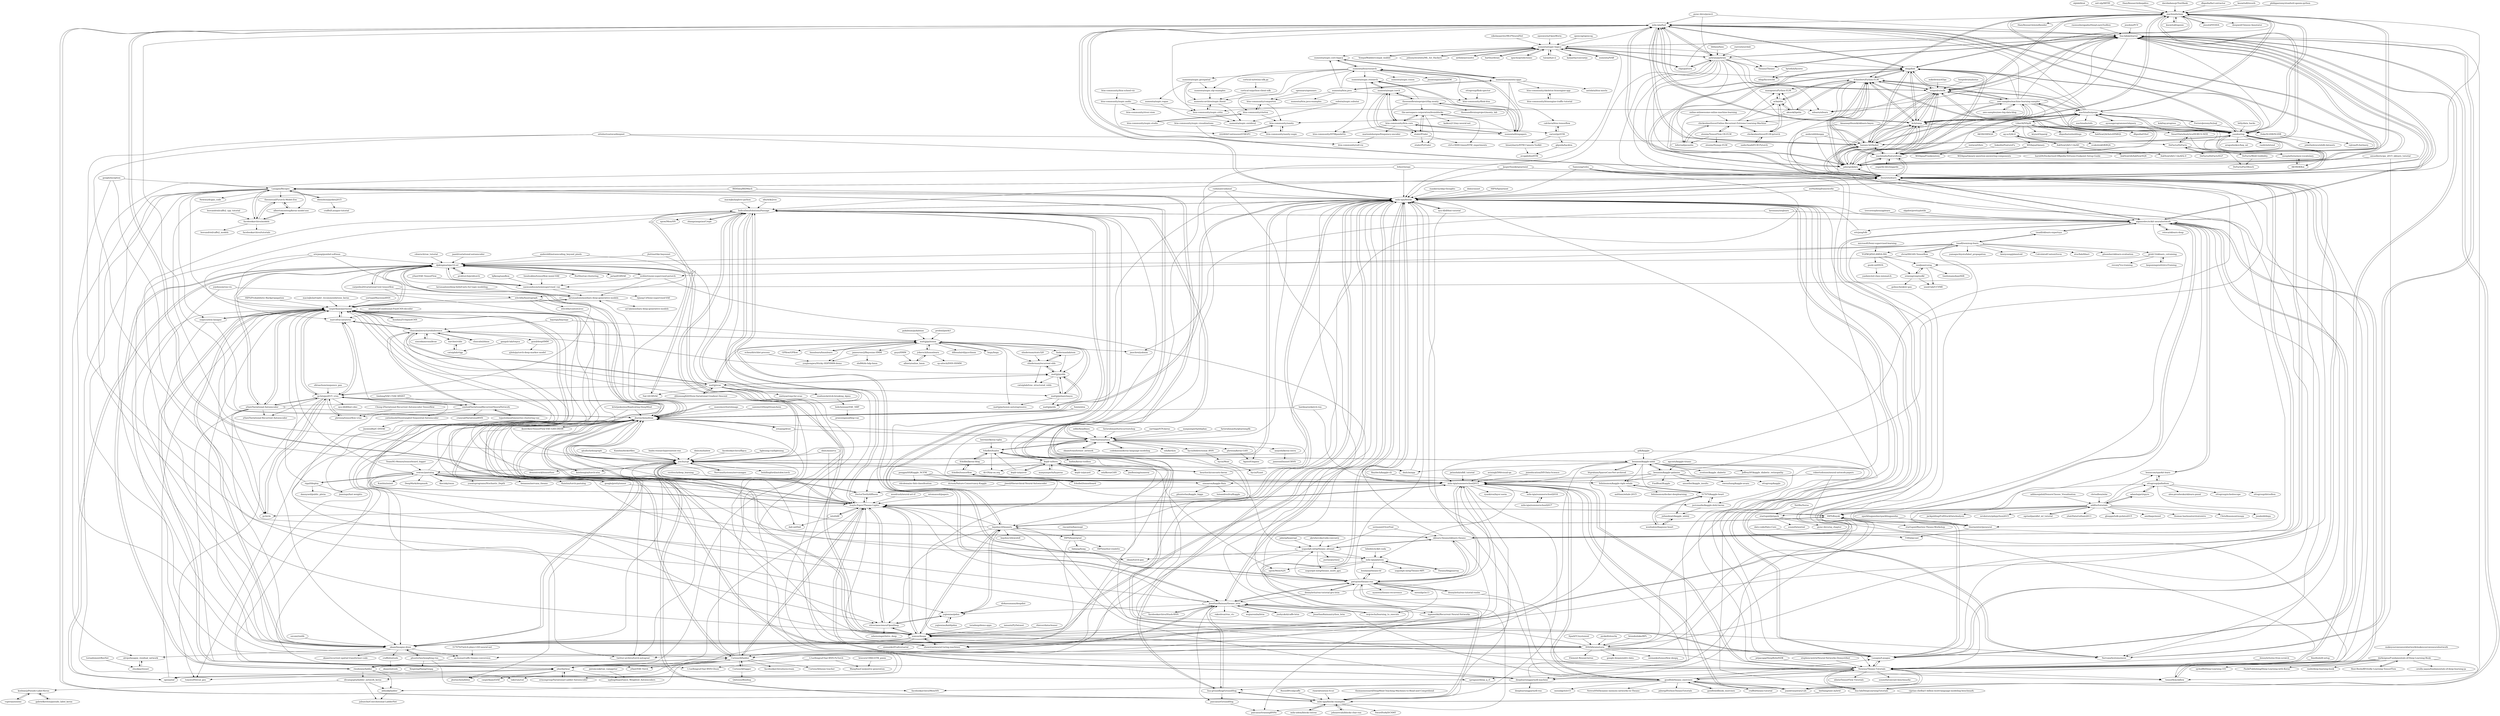 digraph G {
"nlplab/brat" -> "machinalis/iepy" ["e"=1]
"hmmlearn/hmmlearn" -> "mattjj/pyhsmm" ["e"=1]
"numenta/NAB" -> "numenta/nupic-legacy" ["e"=1]
"lisa-lab/pylearn2" -> "pybrain/pybrain"
"lisa-lab/pylearn2" -> "mila-iqia/blocks"
"lisa-lab/pylearn2" -> "Lasagne/Lasagne" ["e"=1]
"lisa-lab/pylearn2" -> "mila-iqia/fuel"
"lisa-lab/pylearn2" -> "Theano/Theano" ["e"=1]
"lisa-lab/pylearn2" -> "lisa-lab/DeepLearningTutorials" ["e"=1]
"lisa-lab/pylearn2" -> "dnouri/nolearn"
"lisa-lab/pylearn2" -> "numenta/nupic-legacy"
"lisa-lab/pylearn2" -> "luispedro/milk"
"lisa-lab/pylearn2" -> "NervanaSystems/neon" ["e"=1]
"lisa-lab/pylearn2" -> "aigamedev/scikit-neuralnetwork"
"lisa-lab/pylearn2" -> "kvh/ramp"
"lisa-lab/pylearn2" -> "jaberg/skdata"
"lisa-lab/pylearn2" -> "nilearn/nilearn" ["e"=1]
"lisa-lab/pylearn2" -> "tensorflow/skflow" ["e"=1]
"clips/pattern" -> "numenta/nupic-legacy" ["e"=1]
"clips/pattern" -> "lisa-lab/pylearn2" ["e"=1]
"clips/pattern" -> "pybrain/pybrain" ["e"=1]
"libfann/fann" -> "pybrain/pybrain" ["e"=1]
"olgabot/prettyplotlib" -> "aigamedev/scikit-neuralnetwork" ["e"=1]
"mit-nlp/MITIE" -> "machinalis/iepy" ["e"=1]
"jetpacapp/DeepBeliefSDK" -> "Newmu/Theano-Tutorials" ["e"=1]
"goodfeli/theano_exercises" -> "Newmu/Theano-Tutorials"
"goodfeli/theano_exercises" -> "goodfeli/dlbook_exercises" ["e"=1]
"goodfeli/theano_exercises" -> "mila-iqia/summerschool2015"
"goodfeli/theano_exercises" -> "craffel/theano-tutorial" ["e"=1]
"goodfeli/theano_exercises" -> "mila-iqia/blocks"
"goodfeli/theano_exercises" -> "joanbruna/stat212b" ["e"=1]
"goodfeli/theano_exercises" -> "JonathanRaiman/theano_lstm"
"goodfeli/theano_exercises" -> "gwtaylor/theano-rnn"
"goodfeli/theano_exercises" -> "lisa-lab/DeepLearningTutorials" ["e"=1]
"goodfeli/theano_exercises" -> "Lasagne/Lasagne" ["e"=1]
"goodfeli/theano_exercises" -> "mesnilgr/iclr15" ["e"=1]
"goodfeli/theano_exercises" -> "lisa-groundhog/GroundHog" ["e"=1]
"goodfeli/theano_exercises" -> "YerevaNN/Dynamic-memory-networks-in-Theano" ["e"=1]
"goodfeli/theano_exercises" -> "jaberg/IPythonTheanoTutorials" ["e"=1]
"goodfeli/theano_exercises" -> "facebookarchive/MemNN" ["e"=1]
"HazyResearch/deepdive" -> "machinalis/iepy" ["e"=1]
"mesnilgr/is13" -> "gwtaylor/theano-rnn" ["e"=1]
"numenta/nupic.core-legacy" -> "numenta/htmresearch"
"numenta/nupic.core-legacy" -> "numenta/numenta-apps"
"larsmans/seqlearn" -> "jmschrei/yahmm" ["e"=1]
"larsmans/seqlearn" -> "aigamedev/scikit-neuralnetwork" ["e"=1]
"jatinshah/ufldl_tutorial" -> "mila-iqia/summerschool2015" ["e"=1]
"dmlc/cxxnet" -> "mila-iqia/blocks" ["e"=1]
"instacart/lore" -> "machinalis/featureforge" ["e"=1]
"dmlc/mshadow" -> "joschu/cgt" ["e"=1]
"nikolaypavlov/MLPNeuralNet" -> "numenta/nupic-legacy" ["e"=1]
"machinalis/featureforge" -> "kvh/ramp"
"machinalis/featureforge" -> "hannes-brt/hebel"
"machinalis/featureforge" -> "jaberg/skdata"
"machinalis/featureforge" -> "idiap/bob"
"machinalis/featureforge" -> "luispedro/milk"
"machinalis/featureforge" -> "yandex/rep"
"machinalis/featureforge" -> "mila-iqia/fuel"
"machinalis/featureforge" -> "machinalis/iepy"
"machinalis/featureforge" -> "engarde-dev/engarde" ["e"=1]
"machinalis/featureforge" -> "dclambert/Python-ELM"
"machinalis/featureforge" -> "machinalis/quepy"
"machinalis/featureforge" -> "dnouri/nolearn"
"probml/pmtk3" -> "mattjj/pyhsmm" ["e"=1]
"jariasf/GMVAE" -> "dpkingma/nips14-ssl" ["e"=1]
"timbmg/VAE-CVAE-MNIST" -> "emited/VariationalRecurrentNeuralNetwork" ["e"=1]
"cudamat/cudamat" -> "lmjohns3/theanets" ["e"=1]
"cudamat/cudamat" -> "gwtaylor/theano-rnn" ["e"=1]
"cudamat/cudamat" -> "mila-iqia/blocks" ["e"=1]
"benanne/kaggle-galaxies" -> "benanne/kaggle-ndsb"
"benanne/kaggle-galaxies" -> "FindBoat/Kaggle" ["e"=1]
"benanne/kaggle-galaxies" -> "amueller/kaggle_insults" ["e"=1]
"benanne/kaggle-galaxies" -> "felixlaumon/kaggle-right-whale"
"benanne/kaggle-galaxies" -> "simaaron/kaggle-Rain"
"benanne/kaggle-galaxies" -> "dnouri/nolearn"
"benanne/kaggle-galaxies" -> "owenzhang/kaggle-avazu" ["e"=1]
"benanne/kaggle-galaxies" -> "ottogroup/kaggle" ["e"=1]
"benanne/kaggle-galaxies" -> "mila-iqia/summerschool2015"
"sermanet/OverFeat" -> "uoguelph-mlrg/theano_alexnet" ["e"=1]
"sermanet/OverFeat" -> "sklearn-theano/sklearn-theano" ["e"=1]
"davidadamojr/TextRank" -> "machinalis/iepy" ["e"=1]
"larsmaaloee/deep-belief-nets-for-topic-modeling" -> "larsmaaloee/auxiliary-deep-generative-models" ["e"=1]
"kristjankorjus/Replicating-DeepMind" -> "jbornschein/draw" ["e"=1]
"kristjankorjus/Replicating-DeepMind" -> "vitruvianscience/OpenDeep" ["e"=1]
"wohlert/semi-supervised-pytorch" -> "dpkingma/nips14-ssl" ["e"=1]
"wohlert/semi-supervised-pytorch" -> "saemundsson/semisupervised_vae" ["e"=1]
"wohlert/semi-supervised-pytorch" -> "CuriousAI/ladder" ["e"=1]
"wohlert/semi-supervised-pytorch" -> "larsmaaloee/auxiliary-deep-generative-models" ["e"=1]
"pascanur/GroundHog" -> "pascanur/trainingRNNs"
"L1aoXingyu/Char-RNN-PyTorch" -> "L1aoXingyu/Char-RNN-Gluon"
"L1aoXingyu/Char-RNN-PyTorch" -> "WangXiaoCao/poetry-generation"
"htm-community/clortex" -> "htm-community/comportex"
"htm-community/clortex" -> "htm-community/nupic.studio"
"htm-community/clortex" -> "htm-community/sanity"
"hannes-brt/hebel" -> "kvh/ramp"
"hannes-brt/hebel" -> "idiap/bob"
"hannes-brt/hebel" -> "jaberg/skdata"
"hannes-brt/hebel" -> "machinalis/featureforge"
"hannes-brt/hebel" -> "luispedro/milk"
"hannes-brt/hebel" -> "yandex/rep"
"hannes-brt/hebel" -> "dnouri/nolearn"
"hannes-brt/hebel" -> "dclambert/Python-ELM"
"hannes-brt/hebel" -> "machinalis/iepy"
"hannes-brt/hebel" -> "mila-iqia/fuel"
"hannes-brt/hebel" -> "machinalis/quepy"
"machinalis/iepy" -> "machinalis/quepy"
"machinalis/iepy" -> "kvh/ramp"
"machinalis/iepy" -> "machinalis/featureforge"
"machinalis/iepy" -> "idiap/bob"
"machinalis/iepy" -> "jaberg/skdata"
"machinalis/iepy" -> "hannes-brt/hebel"
"machinalis/iepy" -> "luispedro/milk"
"machinalis/iepy" -> "knowitall/openie" ["e"=1]
"machinalis/iepy" -> "yandex/rep"
"machinalis/iepy" -> "mila-iqia/fuel"
"machinalis/iepy" -> "jiesutd/YEDDA" ["e"=1]
"machinalis/iepy" -> "deepwel/Chinese-Annotator" ["e"=1]
"machinalis/iepy" -> "dclambert/Python-ELM"
"machinalis/iepy" -> "dnouri/nolearn"
"machinalis/iepy" -> "HazyResearch/mindbender"
"tejaslodaya/timeseries-clustering-vae" -> "emited/VariationalRecurrentNeuralNetwork" ["e"=1]
"braveryCHR/LSTM_poem" -> "WangXiaoCao/poetry-generation"
"numenta/nupic.research" -> "numenta/nupic.torch"
"numenta/nupic.research" -> "numenta/htmpapers"
"numenta/nupic.research" -> "htm-community/HTMpandaVis"
"lindermanlab/ssm" -> "slinderman/recurrent-slds" ["e"=1]
"lindermanlab/ssm" -> "mattjj/pyslds" ["e"=1]
"htm-community/htm.core" -> "the-aerospace-corporation/brainblocks"
"htm-community/htm.core" -> "etaler/Etaler"
"htm-community/htm.core" -> "htm-community/HTMpandaVis"
"htm-community/htm.core" -> "numenta/nupic.torch"
"htm-community/htm.core" -> "numenta/htmpapers"
"htm-community/htm.core" -> "marionleborgne/frequency-encoder"
"htm-community/htm.core" -> "carver/pyHTM"
"ermongroup/ssdkl" -> "nealjean/coreg"
"ermongroup/ssdkl" -> "xmed-lab/UCVME"
"ermongroup/ssdkl" -> "golmschenk/sr-gan"
"jaberg/hyperopt" -> "uoguelph-mlrg/theano_alexnet" ["e"=1]
"y0ast/Variational-Autoencoder" -> "dpkingma/nips14-ssl" ["e"=1]
"y0ast/Variational-Autoencoder" -> "casperkaae/parmesan" ["e"=1]
"y0ast/Variational-Autoencoder" -> "jych/nips2015_vrnn" ["e"=1]
"y0ast/Variational-Autoencoder" -> "y0ast/Variational-Recurrent-Autoencoder" ["e"=1]
"y0ast/Variational-Autoencoder" -> "jbornschein/draw" ["e"=1]
"y0ast/Variational-Autoencoder" -> "jych/cle" ["e"=1]
"y0ast/Variational-Autoencoder" -> "yburda/iwae" ["e"=1]
"y0ast/Variational-Autoencoder" -> "skaae/lasagne-draw" ["e"=1]
"y0ast/Variational-Autoencoder" -> "mila-iqia/blocks" ["e"=1]
"LiberAI/NSpM" -> "AskNowQA/AutoSPARQL"
"LiberAI/NSpM" -> "AKSW/KBox"
"LiberAI/NSpM" -> "machinalis/quepy"
"LiberAI/NSpM" -> "dbpedia/GSoC"
"LiberAI/NSpM" -> "AKSW/DBNQA"
"LiberAI/NSpM" -> "mexplatform/mex-vocabulary"
"LiberAI/NSpM" -> "ag-sc/QALD"
"LiberAI/NSpM" -> "ktym/d3sparql" ["e"=1]
"LiberAI/NSpM" -> "dbpedia/embeddings"
"LiberAI/NSpM" -> "DeFacto/DeFacto"
"LiberAI/NSpM" -> "SmartDataAnalytics/HORUS-NER"
"probtorch/probtorch" -> "dpkingma/nips14-ssl" ["e"=1]
"sparklingpandas/sparklingpandas" -> "tburmeister/pyneural" ["e"=1]
"gabrielkirsten/pseudo_label_keras" -> "koshian2/Pseudo-Label-Keras"
"koshian2/Pseudo-Label-Keras" -> "gabrielkirsten/pseudo_label_keras"
"koshian2/Pseudo-Label-Keras" -> "vuptran/sesemi"
"knowitall/openie" -> "machinalis/iepy" ["e"=1]
"guyz/HMM" -> "albietz/online_hmm" ["e"=1]
"Theano/libgpuarray" -> "mila-iqia/platoon"
"numenta/nupic.torch" -> "numenta/nupic.research"
"numenta/nupic.torch" -> "numenta/htmpapers"
"numenta/nupic.torch" -> "htm-community/htm.core"
"numenta/nupic.torch" -> "thousandbrainsproject/tbp.monty"
"numenta/nupic.torch" -> "etaler/Etaler"
"htm-community/comportex" -> "htm-community/sanity"
"htm-community/comportex" -> "htm-community/clortex"
"divamgupta/ladder_network_keras" -> "jubueche/Convolutional-LadderNet"
"divamgupta/ladder_network_keras" -> "abhiskk/ladder"
"divamgupta/ladder_network_keras" -> "koshian2/Pseudo-Label-Keras"
"jamesross2/Bayesian-HMM" -> "zhd96/ds-hdp-hmm"
"jamesross2/Bayesian-HMM" -> "yunjhongwu/Sticky-HDPHMM-demo"
"etaler/Etaler" -> "etaler/PyEtaler"
"etaler/Etaler" -> "the-aerospace-corporation/brainblocks"
"etaler/Etaler" -> "ctrl-z-9000-times/HTM_experiments"
"otenim/TensorFlow-OS-ELM" -> "chickenbestlover/Online-Recurrent-Extreme-Learning-Machine"
"otenim/TensorFlow-OS-ELM" -> "otenim/Numpy-ELM"
"otenim/TensorFlow-OS-ELM" -> "leferrad/pyoselm"
"leferrad/pyoselm" -> "chickenbestlover/Online-Recurrent-Extreme-Learning-Machine"
"binarybarry/HTM-Camera-Toolkit" -> "avogab/dooHTM"
"carver/pyHTM" -> "calclavia/htm-tensorflow"
"carver/pyHTM" -> "binarybarry/HTM-Camera-Toolkit"
"carver/pyHTM" -> "glguida/hacktm"
"yatindandi/Disentangled-Sequential-Autoencoder" -> "JunwenBai/C-DSVAE"
"naderAsadi/ELM-Pytorch" -> "chickenbestlover/ELM-pytorch"
"DeFacto/DeFactoNLP" -> "DeFacto/DeFacto"
"DeFacto/WebCredibility" -> "DeFacto/FactBench"
"numenta/nupic.nlp-examples" -> "numenta-archive/nupic.fluent"
"glguida/hacktm" -> "avogab/dooHTM"
"subutai/nupic.subutai" -> "htm-community/nupic.critic"
"subutai/nupic.subutai" -> "numenta/nupic.cerebro2"
"vuptran/sesemi" -> "koshian2/Pseudo-Label-Keras"
"numenta-archive/nupic.fluent" -> "htm-community/nupic.critic"
"numenta-archive/nupic.fluent" -> "numenta/nupic.cerebro2"
"guxd/deepHMM" -> "yjlolo/pytorch-deep-markov-model"
"fchollet/tensorflow" -> "fchollet/keras-blog"
"htm-community/nupic.critic" -> "numenta-archive/nupic.fluent"
"htm-community/nupic.critic" -> "numenta/nupic.cerebro2"
"deeplearningparis/dl-machine" -> "deeplearningparis/dl-rnn"
"deeplearningparis/dl-machine" -> "Ivaylo-Popov/Theano-Lights"
"deeplearningparis/dl-machine" -> "mila-iqia/summerschool2015"
"VowpalWabbit/vowpal_wabbit" -> "numenta/nupic-legacy" ["e"=1]
"pybrain/pybrain" -> "lisa-lab/pylearn2"
"pybrain/pybrain" -> "mila-iqia/fuel"
"pybrain/pybrain" -> "numenta/nupic-legacy"
"pybrain/pybrain" -> "hannes-brt/hebel"
"pybrain/pybrain" -> "luispedro/milk"
"pybrain/pybrain" -> "dnouri/nolearn"
"pybrain/pybrain" -> "mila-iqia/blocks"
"pybrain/pybrain" -> "nilearn/nilearn" ["e"=1]
"pybrain/pybrain" -> "Lasagne/Lasagne" ["e"=1]
"pybrain/pybrain" -> "NervanaSystems/neon" ["e"=1]
"pybrain/pybrain" -> "Theano/Theano" ["e"=1]
"pybrain/pybrain" -> "clips/pattern" ["e"=1]
"pybrain/pybrain" -> "jaberg/skdata"
"pybrain/pybrain" -> "idiap/bob"
"pybrain/pybrain" -> "kvh/ramp"
"Theano/Theano" -> "lisa-lab/pylearn2" ["e"=1]
"NervanaSystems/neon" -> "mila-iqia/blocks" ["e"=1]
"NervanaSystems/neon" -> "lisa-lab/pylearn2" ["e"=1]
"andersbll/deeppy" -> "hannes-brt/hebel" ["e"=1]
"andersbll/deeppy" -> "zomux/deepy" ["e"=1]
"andersbll/deeppy" -> "aigamedev/scikit-neuralnetwork" ["e"=1]
"rasmusbergpalm/DeepLearnToolbox" -> "lisa-lab/pylearn2" ["e"=1]
"mila-iqia/blocks" -> "mila-iqia/fuel"
"mila-iqia/blocks" -> "Lasagne/Lasagne" ["e"=1]
"mila-iqia/blocks" -> "mila-iqia/blocks-examples"
"mila-iqia/blocks" -> "lisa-groundhog/GroundHog" ["e"=1]
"mila-iqia/blocks" -> "nyu-dl/dl4mt-tutorial" ["e"=1]
"mila-iqia/blocks" -> "jbornschein/draw"
"mila-iqia/blocks" -> "lisa-lab/pylearn2"
"mila-iqia/blocks" -> "dnouri/nolearn"
"mila-iqia/blocks" -> "mila-iqia/summerschool2015"
"mila-iqia/blocks" -> "joschu/cgt"
"mila-iqia/blocks" -> "zomux/deepy"
"mila-iqia/blocks" -> "IndicoDataSolutions/Passage"
"mila-iqia/blocks" -> "NervanaSystems/neon" ["e"=1]
"mila-iqia/blocks" -> "Ivaylo-Popov/Theano-Lights"
"mila-iqia/blocks" -> "JonathanRaiman/theano_lstm"
"stephencwelch/Neural-Networks-Demystified" -> "Newmu/Theano-Tutorials" ["e"=1]
"junhyukoh/caffe-lstm" -> "JonathanRaiman/theano_lstm" ["e"=1]
"Netflix/Surus" -> "startupml/jetpack" ["e"=1]
"HIPS/Spearmint" -> "mila-iqia/blocks" ["e"=1]
"maciejkula/glove-python" -> "IndicoDataSolutions/Passage" ["e"=1]
"floydwch/kaggle-cli" -> "felixlaumon/kaggle-right-whale" ["e"=1]
"Lasagne/Lasagne" -> "dnouri/nolearn" ["e"=1]
"Lasagne/Lasagne" -> "mila-iqia/blocks" ["e"=1]
"Lasagne/Lasagne" -> "Lasagne/Recipes" ["e"=1]
"Lasagne/Lasagne" -> "lisa-lab/pylearn2" ["e"=1]
"Lasagne/Lasagne" -> "Newmu/Theano-Tutorials" ["e"=1]
"Lasagne/Lasagne" -> "aigamedev/scikit-neuralnetwork" ["e"=1]
"lisa-groundhog/GroundHog" -> "mila-iqia/blocks" ["e"=1]
"lisa-groundhog/GroundHog" -> "mila-iqia/blocks-examples" ["e"=1]
"lisa-groundhog/GroundHog" -> "pascanur/GroundHog" ["e"=1]
"lisa-groundhog/GroundHog" -> "JonathanRaiman/theano_lstm" ["e"=1]
"online-ml/awesome-online-machine-learning" -> "chickenbestlover/Online-Recurrent-Extreme-Learning-Machine" ["e"=1]
"online-ml/awesome-online-machine-learning" -> "leferrad/pyoselm" ["e"=1]
"aws-samples/aws-big-data-blog" -> "aws-samples/machine-learning-samples" ["e"=1]
"mikedewar/d3py" -> "luispedro/milk" ["e"=1]
"dpkingma/nips14-ssl" -> "saemundsson/semisupervised_vae"
"dpkingma/nips14-ssl" -> "casperkaae/parmesan"
"dpkingma/nips14-ssl" -> "larsmaaloee/auxiliary-deep-generative-models"
"dpkingma/nips14-ssl" -> "y0ast/Variational-Autoencoder" ["e"=1]
"dpkingma/nips14-ssl" -> "wohlert/semi-supervised-pytorch" ["e"=1]
"dpkingma/nips14-ssl" -> "CuriousAI/ladder"
"dpkingma/nips14-ssl" -> "openai/iaf" ["e"=1]
"dpkingma/nips14-ssl" -> "Nat-D/GMVAE" ["e"=1]
"dpkingma/nips14-ssl" -> "RuiShu/vae-clustering" ["e"=1]
"dpkingma/nips14-ssl" -> "jbornschein/draw"
"dpkingma/nips14-ssl" -> "rinuboney/ladder"
"dpkingma/nips14-ssl" -> "y0ast/VAE-Torch" ["e"=1]
"dpkingma/nips14-ssl" -> "carpedm20/variational-text-tensorflow" ["e"=1]
"dpkingma/nips14-ssl" -> "jariasf/GMVAE" ["e"=1]
"dpkingma/nips14-ssl" -> "probtorch/probtorch" ["e"=1]
"JonathanRaiman/theano_lstm" -> "gwtaylor/theano-rnn"
"JonathanRaiman/theano_lstm" -> "JonathanRaiman/cython_lstm" ["e"=1]
"JonathanRaiman/theano_lstm" -> "shawntan/neural-turing-machines" ["e"=1]
"JonathanRaiman/theano_lstm" -> "wojciechz/learning_to_execute" ["e"=1]
"JonathanRaiman/theano_lstm" -> "mila-iqia/blocks"
"JonathanRaiman/theano_lstm" -> "rakeshvar/rnn_ctc" ["e"=1]
"JonathanRaiman/theano_lstm" -> "IndicoDataSolutions/Passage"
"JonathanRaiman/theano_lstm" -> "lisa-groundhog/GroundHog" ["e"=1]
"JonathanRaiman/theano_lstm" -> "mpezeshki/Recurrent-Neural-Networks"
"JonathanRaiman/theano_lstm" -> "pascanur/GroundHog"
"JonathanRaiman/theano_lstm" -> "junhyukoh/caffe-lstm" ["e"=1]
"JonathanRaiman/theano_lstm" -> "wojzaremba/lstm" ["e"=1]
"JonathanRaiman/theano_lstm" -> "yajiemiao/pdnn"
"JonathanRaiman/theano_lstm" -> "Ivaylo-Popov/Theano-Lights"
"JonathanRaiman/theano_lstm" -> "facebookarchive/Stack-RNN" ["e"=1]
"dirkneumann/deepdist" -> "yajiemiao/pdnn" ["e"=1]
"IDSIA/brainstorm" -> "mila-iqia/blocks"
"IDSIA/brainstorm" -> "zomux/deepy"
"IDSIA/brainstorm" -> "NervanaSystems/neon" ["e"=1]
"IDSIA/brainstorm" -> "twitter-archive/torch-autograd" ["e"=1]
"IDSIA/brainstorm" -> "tensorflow/skflow" ["e"=1]
"IDSIA/brainstorm" -> "Ivaylo-Popov/Theano-Lights"
"IDSIA/brainstorm" -> "joschu/cgt"
"IDSIA/brainstorm" -> "google-deepmind/rc-data" ["e"=1]
"IDSIA/brainstorm" -> "siemanko/tensorflow-deepq" ["e"=1]
"IDSIA/brainstorm" -> "Element-Research/rnn" ["e"=1]
"IDSIA/brainstorm" -> "IndicoDataSolutions/Passage"
"IDSIA/brainstorm" -> "Lasagne/Lasagne" ["e"=1]
"IDSIA/brainstorm" -> "lmjohns3/theanets"
"IDSIA/brainstorm" -> "dnouri/nolearn"
"IDSIA/brainstorm" -> "CuriousAI/ladder"
"opennars/opennars" -> "htm-community/comportex" ["e"=1]
"lensacom/sparkit-learn" -> "aigamedev/scikit-neuralnetwork" ["e"=1]
"lensacom/sparkit-learn" -> "ottogroup/palladium" ["e"=1]
"IndicoDataSolutions/Passage" -> "mila-iqia/blocks"
"IndicoDataSolutions/Passage" -> "Ivaylo-Popov/Theano-Lights"
"IndicoDataSolutions/Passage" -> "jbornschein/draw"
"IndicoDataSolutions/Passage" -> "zomux/deepy"
"IndicoDataSolutions/Passage" -> "joschu/cgt"
"IndicoDataSolutions/Passage" -> "lmjohns3/theanets"
"IndicoDataSolutions/Passage" -> "zhangxiangxiao/Crepe" ["e"=1]
"IndicoDataSolutions/Passage" -> "skaae/lasagne-draw"
"IndicoDataSolutions/Passage" -> "JonathanRaiman/theano_lstm"
"IndicoDataSolutions/Passage" -> "shawntan/neural-turing-machines" ["e"=1]
"IndicoDataSolutions/Passage" -> "EderSantana/seya"
"IndicoDataSolutions/Passage" -> "gwtaylor/theano-rnn"
"IndicoDataSolutions/Passage" -> "vitruvianscience/OpenDeep"
"IndicoDataSolutions/Passage" -> "npow/MemNN" ["e"=1]
"IndicoDataSolutions/Passage" -> "aigamedev/scikit-neuralnetwork"
"jaberg/skdata" -> "kvh/ramp"
"jaberg/skdata" -> "luispedro/milk"
"jaberg/skdata" -> "idiap/bob"
"jaberg/skdata" -> "hannes-brt/hebel"
"jaberg/skdata" -> "yandex/rep"
"jaberg/skdata" -> "machinalis/featureforge"
"jaberg/skdata" -> "mila-iqia/fuel"
"jaberg/skdata" -> "dclambert/Python-ELM"
"jaberg/skdata" -> "aws-samples/machine-learning-samples"
"jaberg/skdata" -> "machinalis/iepy"
"jaberg/skdata" -> "dnouri/nolearn"
"jaberg/skdata" -> "machinalis/quepy"
"jaberg/skdata" -> "lisa-lab/pylearn2"
"adilmoujahid/DonorsChoose_Visualization" -> "addfor/tutorials" ["e"=1]
"adamhajari/spyre" -> "addfor/tutorials" ["e"=1]
"adamhajari/spyre" -> "ottogroup/palladium" ["e"=1]
"wojciechz/learning_to_execute" -> "JonathanRaiman/theano_lstm" ["e"=1]
"bytefish/facerec" -> "idiap/facereclib" ["e"=1]
"facebookarchive/fbpca" -> "joschu/cgt" ["e"=1]
"craffel/nntools" -> "skaae/nntools"
"Newmu/Theano-Tutorials" -> "goodfeli/theano_exercises"
"Newmu/Theano-Tutorials" -> "nlintz/TensorFlow-Tutorials" ["e"=1]
"Newmu/Theano-Tutorials" -> "Lasagne/Lasagne" ["e"=1]
"Newmu/Theano-Tutorials" -> "mila-iqia/blocks"
"Newmu/Theano-Tutorials" -> "mila-iqia/summerschool2015"
"Newmu/Theano-Tutorials" -> "joanbruna/stat212b" ["e"=1]
"Newmu/Theano-Tutorials" -> "spragunr/deep_q_rl" ["e"=1]
"Newmu/Theano-Tutorials" -> "IndicoDataSolutions/Passage"
"Newmu/Theano-Tutorials" -> "dnouri/nolearn"
"Newmu/Theano-Tutorials" -> "soumith/convnet-benchmarks" ["e"=1]
"Newmu/Theano-Tutorials" -> "jbornschein/draw"
"Newmu/Theano-Tutorials" -> "tensorflow/skflow" ["e"=1]
"Newmu/Theano-Tutorials" -> "lisa-lab/DeepLearningTutorials" ["e"=1]
"Newmu/Theano-Tutorials" -> "aigamedev/scikit-neuralnetwork"
"Newmu/Theano-Tutorials" -> "deeplearningparis/dl-machine"
"HIPS/Kayak" -> "startupml/Bastien-Theano-Workshop"
"HIPS/Kayak" -> "lmjohns3/theanets"
"HIPS/Kayak" -> "Ivaylo-Popov/Theano-Lights"
"HIPS/Kayak" -> "tburmeister/pyneural"
"shawntan/neural-turing-machines" -> "JonathanRaiman/theano_lstm" ["e"=1]
"shawntan/neural-turing-machines" -> "jbornschein/draw" ["e"=1]
"shawntan/neural-turing-machines" -> "zomux/deepy" ["e"=1]
"shawntan/neural-turing-machines" -> "mila-iqia/blocks" ["e"=1]
"sklearn-theano/sklearn-theano" -> "mila-iqia/blocks"
"sklearn-theano/sklearn-theano" -> "uoguelph-mlrg/theano_alexnet"
"sklearn-theano/sklearn-theano" -> "jbornschein/draw"
"sklearn-theano/sklearn-theano" -> "skaae/lasagne-draw"
"sklearn-theano/sklearn-theano" -> "aigamedev/scikit-neuralnetwork"
"sklearn-theano/sklearn-theano" -> "casperkaae/parmesan"
"sklearn-theano/sklearn-theano" -> "dnouri/nolearn"
"sklearn-theano/sklearn-theano" -> "gwtaylor/theano-rnn"
"sklearn-theano/sklearn-theano" -> "HIPS/Kayak"
"fchollet/tensorboard" -> "fchollet/tensorflow"
"uoguelph-mlrg/theano_alexnet" -> "an-kumar/caffe-theano-conversion"
"uoguelph-mlrg/theano_alexnet" -> "uoguelph-mlrg/theano_multi_gpu"
"uoguelph-mlrg/theano_alexnet" -> "sklearn-theano/sklearn-theano"
"uoguelph-mlrg/theano_alexnet" -> "mila-iqia/platoon"
"uoguelph-mlrg/theano_alexnet" -> "purine/purine2" ["e"=1]
"uoguelph-mlrg/theano_alexnet" -> "skaae/torch-gan" ["e"=1]
"yajiemiao/pdnn" -> "yajiemiao/kaldipdnn" ["e"=1]
"yajiemiao/pdnn" -> "vitruvianscience/OpenDeep"
"yajiemiao/pdnn" -> "lmjohns3/theanets"
"dmlc/minerva" -> "joschu/cgt" ["e"=1]
"dmlc/minerva" -> "Ivaylo-Popov/Theano-Lights" ["e"=1]
"lightning-viz/lightning" -> "joschu/cgt" ["e"=1]
"startupml/jetpack" -> "soumith/nextml"
"startupml/jetpack" -> "pymc-devs/uq_chapter"
"startupml/jetpack" -> "deeplearningparis/dl-machine"
"HIPS/hypergrad" -> "fabianp/hoag" ["e"=1]
"HIPS/hypergrad" -> "HIPS/author-roulette"
"HIPS/hypergrad" -> "skaae/lasagne-draw"
"htm-community/nupic.studio" -> "htm-community/clortex"
"mpezeshki/Recurrent-Neural-Networks" -> "pascanur/trainingRNNs"
"guolz-ml/DS3L" -> "yanbeic/ssl-class-mismatch"
"numenta/htm.java" -> "numenta/htm.java-examples"
"numenta/htm.java" -> "htm-community/flink-htm"
"numenta/htm.java" -> "numenta/numenta-apps"
"numenta/htm.java" -> "htm-community/comportex"
"numenta/htm.java" -> "numenta/htmresearch"
"numenta/htm.java" -> "numenta/nupic.core-legacy"
"yajiemiao/kaldipdnn" -> "yajiemiao/pdnn" ["e"=1]
"numenta/htmresearch" -> "numenta/htmpapers"
"numenta/htmresearch" -> "numenta/nupic.core-legacy"
"numenta/htmresearch" -> "numenta/nupic.vision"
"numenta/htmresearch" -> "numenta/nupic.nlp-examples"
"numenta/htmresearch" -> "numenta/nupic.geospatial"
"numenta/htmresearch" -> "numenta/nupic.research"
"numenta/htmresearch" -> "htm-community/clortex"
"numenta/htmresearch" -> "htm-community/flink-htm"
"numenta/htmresearch" -> "numenta-archive/nupic.fluent"
"numenta/htmresearch" -> "jmnatzaganian/mHTM"
"numenta/htmresearch" -> "numenta/numenta-apps"
"the-aerospace-corporation/brainblocks" -> "etaler/Etaler"
"the-aerospace-corporation/brainblocks" -> "ctrl-z-9000-times/HTM_experiments"
"the-aerospace-corporation/brainblocks" -> "etaler/PyEtaler"
"the-aerospace-corporation/brainblocks" -> "kaikun213/my-neural-net"
"the-aerospace-corporation/brainblocks" -> "htm-community/htm.core"
"mattjj/pyslds" -> "mattjj/pylds"
"mattjj/pyslds" -> "slinderman/recurrent-slds"
"mattjj/pyslds" -> "catniplab/tree_structured_rslds"
"mattjj/pyslds" -> "mattjj/pybasicbayes"
"mattjj/pyslds" -> "mattjj/svae"
"albietz/online_hmm" -> "jvkersch/hsmmlearn"
"222464/ContinuousHTMGPU" -> "htm-community/sanity"
"numenta/nupic.geospatial" -> "htm-community/nupic.critic"
"numenta/nupic.geospatial" -> "numenta/nupic.rogue"
"numenta/nupic.geospatial" -> "numenta/nupic.nlp-examples"
"numenta/nupic.geospatial" -> "numenta-archive/nupic.fluent"
"mattjj/pylds" -> "mattjj/pyslds"
"numenta/nupic.rogue" -> "numenta/nupic.cerebro2"
"htm-community/sanity" -> "htm-community/sanity-nupic"
"htm-community/sanity" -> "222464/ContinuousHTMGPU"
"fchollet/tensorflow" -> "fchollet/tensorboard"
"cortical-io/python-client-sdk" -> "numenta-archive/nupic.fluent"
"jesolem/PCV" -> "lisa-lab/pylearn2" ["e"=1]
"luispedro/milk" -> "kvh/ramp"
"luispedro/milk" -> "jaberg/skdata"
"luispedro/milk" -> "idiap/bob"
"luispedro/milk" -> "yandex/rep"
"luispedro/milk" -> "hannes-brt/hebel"
"luispedro/milk" -> "machinalis/featureforge"
"luispedro/milk" -> "aws-samples/machine-learning-samples"
"luispedro/milk" -> "mila-iqia/fuel"
"luispedro/milk" -> "dclambert/Python-ELM"
"luispedro/milk" -> "machinalis/iepy"
"luispedro/milk" -> "lisa-lab/pylearn2"
"luispedro/milk" -> "machinalis/quepy"
"luispedro/milk" -> "dnouri/nolearn"
"mila-iqia/fuel" -> "mila-iqia/blocks"
"mila-iqia/fuel" -> "mila-iqia/blocks-examples"
"mila-iqia/fuel" -> "jaberg/skdata"
"mila-iqia/fuel" -> "idiap/bob"
"mila-iqia/fuel" -> "kvh/ramp"
"mila-iqia/fuel" -> "machinalis/featureforge"
"mila-iqia/fuel" -> "luispedro/milk"
"mila-iqia/fuel" -> "lisa-lab/pylearn2"
"mila-iqia/fuel" -> "mila-iqia/summerschool2015"
"mila-iqia/fuel" -> "pybrain/pybrain"
"mila-iqia/fuel" -> "hannes-brt/hebel"
"mila-iqia/fuel" -> "dnouri/nolearn"
"mila-iqia/fuel" -> "nilearn/nilearn" ["e"=1]
"mila-iqia/fuel" -> "jbornschein/draw"
"mila-iqia/fuel" -> "yandex/rep"
"johnmyleswhite/ML_for_Hackers" -> "numenta/nupic-legacy" ["e"=1]
"aigamedev/scikit-neuralnetwork" -> "tensorflow/skflow" ["e"=1]
"aigamedev/scikit-neuralnetwork" -> "mila-iqia/blocks"
"aigamedev/scikit-neuralnetwork" -> "Lasagne/Lasagne" ["e"=1]
"aigamedev/scikit-neuralnetwork" -> "dnouri/nolearn"
"aigamedev/scikit-neuralnetwork" -> "sklearn-theano/sklearn-theano"
"aigamedev/scikit-neuralnetwork" -> "lisa-lab/pylearn2"
"aigamedev/scikit-neuralnetwork" -> "IndicoDataSolutions/Passage"
"aigamedev/scikit-neuralnetwork" -> "lensacom/sparkit-learn" ["e"=1]
"aigamedev/scikit-neuralnetwork" -> "Newmu/Theano-Tutorials"
"aigamedev/scikit-neuralnetwork" -> "rsteca/sklearn-deap" ["e"=1]
"aigamedev/scikit-neuralnetwork" -> "NervanaSystems/neon" ["e"=1]
"aigamedev/scikit-neuralnetwork" -> "HIPS/Kayak"
"aigamedev/scikit-neuralnetwork" -> "tmadl/sklearn-expertsys" ["e"=1]
"aigamedev/scikit-neuralnetwork" -> "ericjang/tdb" ["e"=1]
"aigamedev/scikit-neuralnetwork" -> "tburmeister/pyneural"
"jcjohnson/cnn-vis" -> "skaae/lasagne-draw" ["e"=1]
"jcjohnson/cnn-vis" -> "stitchfix/fauxtograph" ["e"=1]
"aws-samples/machine-learning-samples" -> "kvh/ramp"
"aws-samples/machine-learning-samples" -> "luispedro/milk"
"aws-samples/machine-learning-samples" -> "jaberg/skdata"
"aws-samples/machine-learning-samples" -> "yandex/rep"
"aws-samples/machine-learning-samples" -> "dclambert/Python-ELM"
"aws-samples/machine-learning-samples" -> "idiap/bob"
"aws-samples/machine-learning-samples" -> "hannes-brt/hebel"
"aws-samples/machine-learning-samples" -> "machinalis/iepy"
"aws-samples/machine-learning-samples" -> "mila-iqia/fuel"
"aws-samples/machine-learning-samples" -> "machinalis/featureforge"
"aws-samples/machine-learning-samples" -> "dnouri/nolearn"
"aws-samples/machine-learning-samples" -> "lisa-lab/pylearn2"
"aws-samples/machine-learning-samples" -> "machinalis/quepy"
"aws-samples/machine-learning-samples" -> "aws-samples/aws-big-data-blog" ["e"=1]
"aws-samples/machine-learning-samples" -> "nilearn/nilearn" ["e"=1]
"addfor/tutorials" -> "jseabold/depy" ["e"=1]
"addfor/tutorials" -> "tburmeister/pyneural"
"addfor/tutorials" -> "jackgolding/FullStackDataAnalysis"
"addfor/tutorials" -> "wrobstory/pdxpython2015"
"addfor/tutorials" -> "adamhajari/spyre" ["e"=1]
"addfor/tutorials" -> "ogrisel/parallel_ml_tutorial" ["e"=1]
"addfor/tutorials" -> "yhat/DataGotham2013" ["e"=1]
"addfor/tutorials" -> "HIPS/Kayak"
"addfor/tutorials" -> "glouppe/talk-pydata2015"
"addfor/tutorials" -> "startupml/jetpack"
"addfor/tutorials" -> "amitkaps/weed" ["e"=1]
"addfor/tutorials" -> "ottogroup/palladium"
"addfor/tutorials" -> "thomas-haslwanter/statsintro" ["e"=1]
"addfor/tutorials" -> "ChrisBeaumont/soupy" ["e"=1]
"addfor/tutorials" -> "lensacom/sparkit-learn" ["e"=1]
"intel/idlf" -> "Ivaylo-Popov/Theano-Lights" ["e"=1]
"intel/idlf" -> "dali-ml/Dali" ["e"=1]
"kaishengtai/torch-ntm" -> "jbornschein/draw" ["e"=1]
"zhangxiangxiao/Crepe" -> "IndicoDataSolutions/Passage" ["e"=1]
"ryankiros/skip-thoughts" -> "mila-iqia/blocks" ["e"=1]
"NervanaSystems/nervanagpu" -> "joschu/cgt" ["e"=1]
"Lasagne/Recipes" -> "Lasagne/Lasagne" ["e"=1]
"Lasagne/Recipes" -> "ebenolson/pydata2015"
"Lasagne/Recipes" -> "skaae/lasagne-draw"
"Lasagne/Recipes" -> "theonesud/Pytorch-Model-Zoo"
"Lasagne/Recipes" -> "dnouri/nolearn"
"Lasagne/Recipes" -> "casperkaae/parmesan"
"Lasagne/Recipes" -> "albertomontesg/keras-model-zoo"
"Lasagne/Recipes" -> "mila-iqia/blocks"
"Lasagne/Recipes" -> "an-kumar/caffe-theano-conversion"
"Lasagne/Recipes" -> "benanne/kaggle-ndsb"
"Lasagne/Recipes" -> "snipsco/ntm-lasagne" ["e"=1]
"Lasagne/Recipes" -> "facebookarchive/models"
"Lasagne/Recipes" -> "Newmu/dcgan_code" ["e"=1]
"Lasagne/Recipes" -> "spragunr/deep_q_rl" ["e"=1]
"Lasagne/Recipes" -> "alrojo/lasagne_residual_network"
"mila-iqia/summerschool2015" -> "mila-iqia/summerschool2016"
"mila-iqia/summerschool2015" -> "Ivaylo-Popov/Theano-Lights"
"mila-iqia/summerschool2015" -> "mila-iqia/blocks"
"mila-iqia/summerschool2015" -> "goodfeli/theano_exercises"
"mila-iqia/summerschool2015" -> "mila-iqia/fuel"
"mila-iqia/summerschool2015" -> "mila-iqia/blocks-examples"
"mila-iqia/summerschool2015" -> "jbornschein/draw"
"mila-iqia/summerschool2015" -> "DoctorTeeth/diffmem"
"mila-iqia/summerschool2015" -> "joanbruna/stat212b" ["e"=1]
"mila-iqia/summerschool2015" -> "Newmu/Theano-Tutorials"
"mila-iqia/summerschool2015" -> "yburda/iwae"
"mila-iqia/summerschool2015" -> "gwtaylor/theano-rnn"
"mila-iqia/summerschool2015" -> "mila-iqia/platoon"
"mila-iqia/summerschool2015" -> "ryankiros/layer-norm" ["e"=1]
"mila-iqia/summerschool2015" -> "casperkaae/parmesan"
"pymc-devs/pymc2" -> "mila-iqia/fuel" ["e"=1]
"pymc-devs/pymc2" -> "lisa-lab/pylearn2" ["e"=1]
"pymc-devs/pymc2" -> "pybrain/pybrain" ["e"=1]
"trevorstephens/gplearn" -> "aigamedev/scikit-neuralnetwork" ["e"=1]
"akrizhevsky/cuda-convnet2" -> "uoguelph-mlrg/theano_alexnet" ["e"=1]
"airbnb/aerosolve" -> "numenta/nupic-legacy" ["e"=1]
"tmadl/semisup-learn" -> "jjrob13/sklearn_cotraining"
"tmadl/semisup-learn" -> "dpkingma/nips14-ssl"
"tmadl/semisup-learn" -> "tmadl/sklearn-expertsys" ["e"=1]
"tmadl/semisup-learn" -> "clvrai/SSGAN-Tensorflow" ["e"=1]
"tmadl/semisup-learn" -> "yamaguchiyuto/label_propagation" ["e"=1]
"tmadl/semisup-learn" -> "CuriousAI/ladder"
"tmadl/semisup-learn" -> "wohlert/semi-supervised-pytorch" ["e"=1]
"tmadl/semisup-learn" -> "rinuboney/ladder"
"tmadl/semisup-learn" -> "YGZWQZD/LAMDA-SSL"
"tmadl/semisup-learn" -> "kimiyoung/planetoid" ["e"=1]
"tmadl/semisup-learn" -> "CalculatedContent/tsvm"
"tmadl/semisup-learn" -> "ntucllab/libact" ["e"=1]
"tmadl/semisup-learn" -> "ploomber/sklearn-evaluation" ["e"=1]
"idiap/bob" -> "kvh/ramp"
"idiap/bob" -> "luispedro/milk"
"idiap/bob" -> "jaberg/skdata"
"idiap/bob" -> "hannes-brt/hebel"
"idiap/bob" -> "machinalis/featureforge"
"idiap/bob" -> "mila-iqia/fuel"
"idiap/bob" -> "machinalis/iepy"
"idiap/bob" -> "yandex/rep"
"idiap/bob" -> "dclambert/Python-ELM"
"idiap/bob" -> "dnouri/nolearn"
"idiap/bob" -> "idiap/facereclib"
"numenta/numenta-apps" -> "htm-community/sanity"
"numenta/numenta-apps" -> "numenta/htm.java"
"numenta/numenta-apps" -> "htm-community/skeleton-htmengine-app"
"numenta/numenta-apps" -> "numenta/nupic.core-legacy"
"numenta/numenta-apps" -> "numenta/htmresearch"
"numenta/numenta-apps" -> "antidata/htm-moclu"
"numenta/numenta-apps" -> "calclavia/htm-tensorflow"
"dato-code/Dato-Core" -> "T-002/pycast" ["e"=1]
"Samsung/veles" -> "joschu/cgt" ["e"=1]
"Samsung/veles" -> "IDSIA/brainstorm" ["e"=1]
"Samsung/veles" -> "mila-iqia/blocks" ["e"=1]
"Samsung/veles" -> "dnouri/nolearn" ["e"=1]
"Samsung/veles" -> "mila-iqia/summerschool2015" ["e"=1]
"dbpedia/fact-extractor" -> "machinalis/iepy" ["e"=1]
"yandex/rep" -> "kvh/ramp"
"yandex/rep" -> "luispedro/milk"
"yandex/rep" -> "jaberg/skdata"
"yandex/rep" -> "machinalis/featureforge"
"yandex/rep" -> "hannes-brt/hebel"
"yandex/rep" -> "idiap/bob"
"yandex/rep" -> "dnouri/nolearn"
"yandex/rep" -> "arogozhnikov/hep_ml" ["e"=1]
"yandex/rep" -> "dclambert/Python-ELM"
"yandex/rep" -> "aws-samples/machine-learning-samples"
"yandex/rep" -> "mila-iqia/fuel"
"yandex/rep" -> "machinalis/iepy"
"yandex/rep" -> "machinalis/quepy"
"yandex/rep" -> "rasbt/mlxtend" ["e"=1]
"yandex/rep" -> "lisa-lab/pylearn2"
"skaae/lasagne-draw" -> "jbornschein/draw"
"skaae/lasagne-draw" -> "casperkaae/parmesan"
"skaae/lasagne-draw" -> "alrojo/lasagne_residual_network"
"skaae/lasagne-draw" -> "phunterlau/wangfeng-rnn"
"skaae/lasagne-draw" -> "an-kumar/caffe-theano-conversion"
"skaae/lasagne-draw" -> "skaae/recurrent-spatial-transformer-code" ["e"=1]
"skaae/lasagne-draw" -> "craffel/nntools"
"facebookarchive/Stack-RNN" -> "jych/nips2015_vrnn" ["e"=1]
"facebookarchive/Stack-RNN" -> "JonathanRaiman/theano_lstm" ["e"=1]
"ajtulloch/dnngraph" -> "joschu/cgt" ["e"=1]
"benanne/kaggle-ndsb" -> "benanne/kaggle-galaxies"
"benanne/kaggle-ndsb" -> "felixlaumon/kaggle-right-whale"
"benanne/kaggle-ndsb" -> "JeffreyDF/kaggle_diabetic_retinopathy" ["e"=1]
"benanne/kaggle-ndsb" -> "btgraham/SparseConvNet-archived" ["e"=1]
"benanne/kaggle-ndsb" -> "Lasagne/Recipes"
"benanne/kaggle-ndsb" -> "dnouri/nolearn"
"benanne/kaggle-ndsb" -> "Lasagne/Lasagne" ["e"=1]
"benanne/kaggle-ndsb" -> "sveitser/kaggle_diabetic" ["e"=1]
"benanne/kaggle-ndsb" -> "317070/kaggle-heart"
"benanne/kaggle-ndsb" -> "jocicmarko/kaggle-dsb2-keras"
"benanne/kaggle-ndsb" -> "deeplearningparis/dl-machine"
"benanne/kaggle-ndsb" -> "Newmu/Theano-Tutorials"
"benanne/kaggle-ndsb" -> "dmlc/minpy" ["e"=1]
"benanne/kaggle-ndsb" -> "skaae/lasagne-draw"
"benanne/kaggle-ndsb" -> "mila-iqia/summerschool2015"
"teradeep/demo-apps" -> "zomux/deepy" ["e"=1]
"hycis/bidirectional_RNN" -> "hycis/Mozi"
"nyu-dl/dl4mt-tutorial" -> "mila-iqia/blocks" ["e"=1]
"nyu-dl/dl4mt-tutorial" -> "mila-iqia/blocks-examples" ["e"=1]
"CuriousAI/ladder" -> "rinuboney/ladder"
"CuriousAI/ladder" -> "CuriousAI/tagger"
"CuriousAI/ladder" -> "dpkingma/nips14-ssl"
"CuriousAI/ladder" -> "casperkaae/parmesan"
"CuriousAI/ladder" -> "takerum/vat" ["e"=1]
"CuriousAI/ladder" -> "Ivaylo-Popov/Theano-Lights"
"CuriousAI/ladder" -> "mila-iqia/blocks"
"CuriousAI/ladder" -> "larsmaaloee/auxiliary-deep-generative-models"
"CuriousAI/ladder" -> "joschu/cgt"
"CuriousAI/ladder" -> "divamgupta/ladder_network_keras"
"CuriousAI/ladder" -> "yburda/iwae"
"CuriousAI/ladder" -> "abhiskk/ladder"
"CuriousAI/ladder" -> "facebookarchive/eyescream" ["e"=1]
"CuriousAI/ladder" -> "CuriousAI/mean-teacher" ["e"=1]
"CuriousAI/ladder" -> "y0ast/VAE-Torch" ["e"=1]
"samim23/DeepDreamAnim" -> "jbornschein/draw" ["e"=1]
"gdb/kaggle" -> "benanne/kaggle-ndsb" ["e"=1]
"gdb/kaggle" -> "mila-iqia/summerschool2015" ["e"=1]
"gdb/kaggle" -> "Newmu/Theano-Tutorials" ["e"=1]
"amueller/scipy_2015_sklearn_tutorial" -> "jaberg/skdata" ["e"=1]
"amueller/scipy_2015_sklearn_tutorial" -> "Newmu/Theano-Tutorials" ["e"=1]
"AmazaspShumik/sklearn-bayes" -> "sklearn-theano/sklearn-theano" ["e"=1]
"AmazaspShumik/sklearn-bayes" -> "yandex/rep" ["e"=1]
"idio/wiki2vec" -> "IndicoDataSolutions/Passage" ["e"=1]
"knowitall/reverb" -> "machinalis/iepy" ["e"=1]
"btgraham/SparseConvNet-archived" -> "benanne/kaggle-ndsb" ["e"=1]
"btgraham/SparseConvNet-archived" -> "skaae/lasagne-draw" ["e"=1]
"HIPS/Probabilistic-Backpropagation" -> "casperkaae/parmesan" ["e"=1]
"fumin/ntm" -> "jbornschein/draw" ["e"=1]
"fumin/ntm" -> "DoctorTeeth/diffmem" ["e"=1]
"zomux/deepy" -> "Ivaylo-Popov/Theano-Lights"
"zomux/deepy" -> "mila-iqia/blocks"
"zomux/deepy" -> "vitruvianscience/OpenDeep"
"zomux/deepy" -> "IndicoDataSolutions/Passage"
"zomux/deepy" -> "dnouri/nolearn"
"zomux/deepy" -> "IDSIA/brainstorm"
"zomux/deepy" -> "shawntan/neural-turing-machines" ["e"=1]
"zomux/deepy" -> "skaae/lasagne-draw"
"zomux/deepy" -> "jbornschein/draw"
"zomux/deepy" -> "casperkaae/parmesan"
"zomux/deepy" -> "joschu/cgt"
"zomux/deepy" -> "mila-iqia/summerschool2015"
"zomux/deepy" -> "lmjohns3/theanets"
"zomux/deepy" -> "siemanko/tf-adversarial" ["e"=1]
"zomux/deepy" -> "yburda/iwae"
"jych/cle" -> "jych/nips2015_vrnn"
"fchollet/hualos" -> "fchollet/keras-blog"
"fchollet/hualos" -> "keplr-io/hera"
"fchollet/hualos" -> "EderSantana/seya"
"fchollet/hualos" -> "hadim/keras-toolbox"
"fchollet/hualos" -> "AI-ON/ai-on.org"
"jbornschein/draw" -> "skaae/lasagne-draw"
"jbornschein/draw" -> "ericjang/draw" ["e"=1]
"jbornschein/draw" -> "mila-iqia/blocks-examples"
"jbornschein/draw" -> "mila-iqia/blocks"
"jbornschein/draw" -> "casperkaae/parmesan"
"jbornschein/draw" -> "kaishengtai/torch-ntm" ["e"=1]
"jbornschein/draw" -> "jych/nips2015_vrnn"
"jbornschein/draw" -> "joschu/cgt"
"jbornschein/draw" -> "skaae/torch-gan" ["e"=1]
"jbornschein/draw" -> "DoctorTeeth/diffmem"
"jbornschein/draw" -> "Ivaylo-Popov/Theano-Lights"
"jbornschein/draw" -> "shawntan/neural-turing-machines" ["e"=1]
"jbornschein/draw" -> "twitter-archive/torch-autograd" ["e"=1]
"jbornschein/draw" -> "IndicoDataSolutions/Passage"
"jbornschein/draw" -> "ikostrikov/TensorFlow-VAE-GAN-DRAW" ["e"=1]
"ottogroup/palladium" -> "ottogroup/schedoscope" ["e"=1]
"ottogroup/palladium" -> "ottogroup/dstoolbox"
"ottogroup/palladium" -> "HIPS/Kayak"
"ottogroup/palladium" -> "tburmeister/pyneural"
"ottogroup/palladium" -> "alex-pirozhenko/sklearn-pmml"
"ottogroup/palladium" -> "lensacom/sparkit-learn" ["e"=1]
"ottogroup/palladium" -> "adamhajari/spyre" ["e"=1]
"engarde-dev/engarde" -> "machinalis/featureforge" ["e"=1]
"chrisalbon/mlai" -> "addfor/tutorials" ["e"=1]
"echen/dirichlet-process" -> "yunjhongwu/Sticky-HDPHMM-demo" ["e"=1]
"zueve/neurolab" -> "pybrain/pybrain" ["e"=1]
"vitruvianscience/OpenDeep" -> "mbeissinger/intro_deep"
"vitruvianscience/OpenDeep" -> "zomux/deepy"
"vitruvianscience/OpenDeep" -> "yajiemiao/pdnn"
"vitruvianscience/OpenDeep" -> "Ivaylo-Popov/Theano-Lights"
"ciprian-chelba/1-billion-word-language-modeling-benchmark" -> "mila-iqia/blocks-examples" ["e"=1]
"darksigma/Fundamentals-of-Deep-Learning-Book" -> "Hezi-Resheff/Oreilly-Learning-TensorFlow" ["e"=1]
"darksigma/Fundamentals-of-Deep-Learning-Book" -> "oreilly-japan/fundamentals-of-deep-learning-ja" ["e"=1]
"darksigma/Fundamentals-of-Deep-Learning-Book" -> "sjchoi86/Deep-Learning-101" ["e"=1]
"darksigma/Fundamentals-of-Deep-Learning-Book" -> "goodfeli/theano_exercises"
"darksigma/Fundamentals-of-Deep-Learning-Book" -> "PacktPublishing/Deep-Learning-with-Keras" ["e"=1]
"darksigma/Fundamentals-of-Deep-Learning-Book" -> "rasbt/deep-learning-book" ["e"=1]
"darksigma/Fundamentals-of-Deep-Learning-Book" -> "joanbruna/stat212b" ["e"=1]
"darksigma/Fundamentals-of-Deep-Learning-Book" -> "Newmu/Theano-Tutorials"
"ag-sc/QALD" -> "AskNowQA/LC-QuAD"
"ag-sc/QALD" -> "svakulenk0/KBQA" ["e"=1]
"ag-sc/QALD" -> "WDAqua/Qanary"
"Kaixhin/dockerfiles" -> "joschu/cgt" ["e"=1]
"htm-community/htmengine-traffic-tutorial" -> "htm-community/skeleton-htmengine-app"
"linkedin/FeatureFu" -> "machinalis/featureforge" ["e"=1]
"EderSantana/seya" -> "jbornschein/draw"
"EderSantana/seya" -> "skaae/transformer_network" ["e"=1]
"EderSantana/seya" -> "fchollet/hualos"
"EderSantana/seya" -> "AgnezIO/agnez"
"EderSantana/seya" -> "phreeza/keras-GAN" ["e"=1]
"EderSantana/seya" -> "codekansas/keras-language-modeling" ["e"=1]
"EderSantana/seya" -> "IndicoDataSolutions/Passage"
"EderSantana/seya" -> "skaae/lasagne-draw"
"EderSantana/seya" -> "osh/kerlym" ["e"=1]
"EderSantana/seya" -> "shawntan/neural-turing-machines" ["e"=1]
"EderSantana/seya" -> "Ivaylo-Popov/Theano-Lights"
"EderSantana/seya" -> "hycis/bidirectional_RNN"
"EderSantana/seya" -> "anayebi/keras-extra"
"EderSantana/seya" -> "joschu/cgt"
"EderSantana/seya" -> "mila-iqia/blocks"
"slinderman/stats320" -> "slinderman/recurrent-slds" ["e"=1]
"tburmeister/pyneural" -> "HIPS/Kayak"
"tburmeister/pyneural" -> "T-002/pycast"
"mila-iqia/blocks-examples" -> "mila-udem/blocks-extras"
"mila-iqia/blocks-examples" -> "johnarevalo/blocks-char-rnn"
"mila-iqia/blocks-examples" -> "mila-iqia/blocks"
"mila-iqia/blocks-examples" -> "SwordYork/DCNMT" ["e"=1]
"mila-iqia/blocks-examples" -> "mila-iqia/fuel"
"mila-iqia/blocks-examples" -> "jbornschein/draw"
"mila-iqia/blocks-examples" -> "lisa-groundhog/GroundHog" ["e"=1]
"phunterlau/wangfeng-rnn" -> "skaae/lasagne-draw"
"phunterlau/wangfeng-rnn" -> "XingxingZhang/rnnpg" ["e"=1]
"phunterlau/wangfeng-rnn" -> "L1aoXingyu/Char-RNN-Gluon"
"phunterlau/wangfeng-rnn" -> "facebookarchive/MemNN" ["e"=1]
"jiweil/Hierarchical-Neural-Autoencoder" -> "DoctorTeeth/diffmem" ["e"=1]
"Russell91/nlpcaffe" -> "mila-iqia/blocks-examples" ["e"=1]
"boulanni/theano-hf" -> "gwtaylor/theano-rnn"
"acba/elm" -> "akusok/hpelm"
"acba/elm" -> "masaponto/Python-ELM"
"acba/elm" -> "dclambert/Python-ELM"
"acba/elm" -> "chickenbestlover/ELM-pytorch"
"mattjj/pyhsmm" -> "mattjj/pybasicbayes"
"mattjj/pyhsmm" -> "jvkersch/hsmmlearn"
"mattjj/pyhsmm" -> "mattjj/pyslds"
"mattjj/pyhsmm" -> "dillonalaird/pysvihmm"
"mattjj/pyhsmm" -> "bnpy/bnpy" ["e"=1]
"mattjj/pyhsmm" -> "clinicalml/structuredinference"
"mattjj/pyhsmm" -> "mattjj/svae"
"mattjj/pyhsmm" -> "yunjhongwu/Sticky-HDPHMM-demo"
"mattjj/pyhsmm" -> "lindermanlab/ssm" ["e"=1]
"mattjj/pyhsmm" -> "jamesross2/Bayesian-HMM"
"mattjj/pyhsmm" -> "mattjj/pyhsmm-autoregressive"
"mattjj/pyhsmm" -> "jmschrei/yahmm"
"mattjj/pyhsmm" -> "GPflow/GPflow" ["e"=1]
"mattjj/pyhsmm" -> "slinderman/recurrent-slds"
"mattjj/pyhsmm" -> "hmmlearn/hmmlearn" ["e"=1]
"317070/Twitch-plays-LSD-neural-net" -> "an-kumar/caffe-theano-conversion" ["e"=1]
"Ivaylo-Popov/Theano-Lights" -> "zomux/deepy"
"Ivaylo-Popov/Theano-Lights" -> "DoctorTeeth/diffmem"
"Ivaylo-Popov/Theano-Lights" -> "mila-iqia/summerschool2015"
"Ivaylo-Popov/Theano-Lights" -> "joschu/cgt"
"Ivaylo-Popov/Theano-Lights" -> "jbornschein/draw"
"Ivaylo-Popov/Theano-Lights" -> "casperkaae/parmesan"
"Ivaylo-Popov/Theano-Lights" -> "jych/cle"
"Ivaylo-Popov/Theano-Lights" -> "IndicoDataSolutions/Passage"
"Ivaylo-Popov/Theano-Lights" -> "mila-iqia/blocks"
"Ivaylo-Popov/Theano-Lights" -> "deeplearningparis/dl-machine"
"Ivaylo-Popov/Theano-Lights" -> "HIPS/Kayak"
"Ivaylo-Popov/Theano-Lights" -> "CuriousAI/ladder"
"Ivaylo-Popov/Theano-Lights" -> "intel/idlf" ["e"=1]
"Ivaylo-Popov/Theano-Lights" -> "vitruvianscience/OpenDeep"
"Ivaylo-Popov/Theano-Lights" -> "yburda/iwae"
"akusok/hpelm" -> "dclambert/Python-ELM"
"akusok/hpelm" -> "acba/elm"
"akusok/hpelm" -> "masaponto/Python-ELM"
"akusok/hpelm" -> "chickenbestlover/Online-Recurrent-Extreme-Learning-Machine"
"hycis/Mozi" -> "hycis/Pynet"
"mila-udem/blocks-extras" -> "mila-iqia/blocks-examples"
"htm-community/skeleton-htmengine-app" -> "htm-community/htmengine-traffic-tutorial"
"mexplatform/mex-vocabulary" -> "AKSW/KBox"
"htm-community/nupic.audio" -> "htm-community/nupic.critic"
"htm-community/nupic.audio" -> "htm-community/river-view"
"htm-community/nupic.audio" -> "222464/ContinuousHTMGPU"
"microsoft/Semi-supervised-learning" -> "YGZWQZD/LAMDA-SSL" ["e"=1]
"mansimov/text2image" -> "jbornschein/draw" ["e"=1]
"pyskell/slouchy" -> "IDSIA/brainstorm" ["e"=1]
"brendenlake/BPL" -> "IDSIA/brainstorm" ["e"=1]
"szcom/rnnlib" -> "skaae/lasagne-draw" ["e"=1]
"google/inception" -> "mila-iqia/summerschool2015" ["e"=1]
"google/inception" -> "Lasagne/Recipes" ["e"=1]
"google/inception" -> "CuriousAI/ladder" ["e"=1]
"tensorflow/skflow" -> "aigamedev/scikit-neuralnetwork" ["e"=1]
"tensorflow/skflow" -> "mila-iqia/blocks" ["e"=1]
"robertsdionne/neural-network-papers" -> "mila-iqia/summerschool2015" ["e"=1]
"robertsdionne/neural-network-papers" -> "Newmu/Theano-Tutorials" ["e"=1]
"dennybritz/nn-from-scratch" -> "Newmu/Theano-Tutorials" ["e"=1]
"avisingh599/visual-qa" -> "mila-iqia/summerschool2015" ["e"=1]
"woodrush/neural-art-tf" -> "Ivaylo-Popov/Theano-Lights" ["e"=1]
"itdxer/neupy" -> "dnouri/nolearn" ["e"=1]
"itdxer/neupy" -> "zomux/deepy" ["e"=1]
"itdxer/neupy" -> "mila-iqia/blocks" ["e"=1]
"luispedro/mahotas" -> "luispedro/milk" ["e"=1]
"joanbruna/stat212b" -> "mila-iqia/summerschool2015" ["e"=1]
"joanbruna/stat212b" -> "Newmu/Theano-Tutorials" ["e"=1]
"joanbruna/stat212b" -> "goodfeli/theano_exercises" ["e"=1]
"dmlc/minpy" -> "joschu/cgt" ["e"=1]
"dmlc/minpy" -> "mila-iqia/blocks" ["e"=1]
"lisa-lab/DeepLearningTutorials" -> "lisa-lab/pylearn2" ["e"=1]
"lisa-lab/DeepLearningTutorials" -> "Newmu/Theano-Tutorials" ["e"=1]
"lisa-lab/DeepLearningTutorials" -> "mila-iqia/blocks" ["e"=1]
"dennybritz/rnn-tutorial-rnnlm" -> "gwtaylor/theano-rnn" ["e"=1]
"dennybritz/rnn-tutorial-rnnlm" -> "Newmu/Theano-Tutorials" ["e"=1]
"YGZWQZD/LAMDA-SSL" -> "ermongroup/ssdkl"
"YGZWQZD/LAMDA-SSL" -> "nealjean/coreg"
"YGZWQZD/LAMDA-SSL" -> "guolz-ml/DS3L"
"zer0n/deepframeworks" -> "mila-iqia/blocks" ["e"=1]
"zer0n/deepframeworks" -> "Newmu/Theano-Tutorials" ["e"=1]
"jiesutd/YEDDA" -> "machinalis/iepy" ["e"=1]
"ebenolson/pydata2015" -> "craffel/Lasagne-tutorial"
"ebenolson/pydata2015" -> "Lasagne/Recipes"
"rsteca/sklearn-deap" -> "aigamedev/scikit-neuralnetwork" ["e"=1]
"andersbll/autoencoding_beyond_pixels" -> "stitchfix/fauxtograph" ["e"=1]
"andersbll/autoencoding_beyond_pixels" -> "dpkingma/nips14-ssl" ["e"=1]
"ottogroup/flink-spector" -> "htm-community/flink-htm" ["e"=1]
"yburda/iwae" -> "casperkaae/parmesan"
"yburda/iwae" -> "xqding/Importance_Weighted_Autoencoders"
"yburda/iwae" -> "casperkaae/LVAE" ["e"=1]
"yburda/iwae" -> "tonywu95/eval_gen" ["e"=1]
"yburda/iwae" -> "ermongroup/Variational-Ladder-Autoencoder" ["e"=1]
"yburda/iwae" -> "openai/iaf" ["e"=1]
"yburda/iwae" -> "jbornschein/bihm"
"dennybritz/rnn-tutorial-gru-lstm" -> "gwtaylor/theano-rnn" ["e"=1]
"dennybritz/rnn-tutorial-gru-lstm" -> "JonathanRaiman/theano_lstm" ["e"=1]
"dennybritz/rnn-tutorial-gru-lstm" -> "mila-iqia/summerschool2015" ["e"=1]
"dennybritz/rnn-tutorial-gru-lstm" -> "mila-iqia/blocks" ["e"=1]
"SparkTC/systemml" -> "IDSIA/brainstorm" ["e"=1]
"hardmaru/sketch-rnn" -> "jbornschein/draw" ["e"=1]
"hardmaru/sketch-rnn" -> "mila-iqia/summerschool2015" ["e"=1]
"maxpumperla/elephas" -> "EderSantana/seya" ["e"=1]
"kvh/ramp" -> "luispedro/milk"
"kvh/ramp" -> "jaberg/skdata"
"kvh/ramp" -> "idiap/bob"
"kvh/ramp" -> "hannes-brt/hebel"
"kvh/ramp" -> "yandex/rep"
"kvh/ramp" -> "machinalis/featureforge"
"kvh/ramp" -> "dclambert/Python-ELM"
"kvh/ramp" -> "aws-samples/machine-learning-samples"
"kvh/ramp" -> "mila-iqia/fuel"
"kvh/ramp" -> "machinalis/iepy"
"google/prettytensor" -> "Ivaylo-Popov/Theano-Lights" ["e"=1]
"google/prettytensor" -> "rewonc/pastalog" ["e"=1]
"DoctorTeeth/diffmem" -> "Ivaylo-Popov/Theano-Lights"
"DoctorTeeth/diffmem" -> "jbornschein/draw"
"simaaron/kaggle-Rain" -> "luisandresilva/Kaggle"
"simaaron/kaggle-Rain" -> "phunterlau/kaggle_higgs"
"jych/nips2015_vrnn" -> "jych/cle"
"jych/nips2015_vrnn" -> "emited/VariationalRecurrentNeuralNetwork"
"jych/nips2015_vrnn" -> "marcofraccaro/srnn"
"jych/nips2015_vrnn" -> "casperkaae/parmesan"
"jych/nips2015_vrnn" -> "phreeza/tensorflow-vrnn"
"jych/nips2015_vrnn" -> "jbornschein/draw"
"jych/nips2015_vrnn" -> "y0ast/Variational-Autoencoder" ["e"=1]
"jych/nips2015_vrnn" -> "y0ast/Variational-Recurrent-Autoencoder"
"jych/nips2015_vrnn" -> "skaae/lasagne-draw"
"jych/nips2015_vrnn" -> "tonywu95/eval_gen" ["e"=1]
"jych/nips2015_vrnn" -> "nyu-dl/dl4mt-cdec" ["e"=1]
"joschu/cgt" -> "jbornschein/draw"
"joschu/cgt" -> "mila-iqia/blocks"
"joschu/cgt" -> "Ivaylo-Popov/Theano-Lights"
"joschu/cgt" -> "twitter-archive/torch-autograd" ["e"=1]
"joschu/cgt" -> "casperkaae/parmesan"
"joschu/cgt" -> "NervanaSystems/nervanagpu" ["e"=1]
"joschu/cgt" -> "IndicoDataSolutions/Passage"
"joschu/cgt" -> "kaishengtai/torch-ntm" ["e"=1]
"joschu/cgt" -> "dmlc/minpy" ["e"=1]
"joschu/cgt" -> "dali-ml/Dali"
"joschu/cgt" -> "dementrock/tensorfuse"
"joschu/cgt" -> "skaae/lasagne-draw"
"joschu/cgt" -> "mila-iqia/summerschool2015"
"joschu/cgt" -> "bshillingford/autobw.torch" ["e"=1]
"joschu/cgt" -> "zomux/deepy"
"stitchfix/fauxtograph" -> "jbornschein/bihm"
"stitchfix/fauxtograph" -> "casperkaae/parmesan"
"stitchfix/fauxtograph" -> "jbornschein/draw"
"stitchfix/fauxtograph" -> "stitchfix/context2vec"
"rizar/attention-lvcsr" -> "mila-iqia/blocks-examples" ["e"=1]
"snipsco/ntm-lasagne" -> "casperkaae/parmesan" ["e"=1]
"snipsco/ntm-lasagne" -> "skaae/lasagne-draw" ["e"=1]
"snipsco/ntm-lasagne" -> "jbornschein/draw" ["e"=1]
"vict0rsch/deep_learning" -> "simaaron/kaggle-Rain" ["e"=1]
"ikostrikov/TensorFlow-VAE-GAN-DRAW" -> "jbornschein/draw" ["e"=1]
"skaae/transformer_network" -> "EderSantana/seya" ["e"=1]
"rinuboney/ladder" -> "CuriousAI/ladder"
"rinuboney/ladder" -> "abhiskk/ladder"
"rinuboney/ladder" -> "casperkaae/parmesan"
"rinuboney/ladder" -> "divamgupta/ladder_network_keras"
"rinuboney/ladder" -> "takerum/vat" ["e"=1]
"rinuboney/ladder" -> "dpkingma/nips14-ssl"
"ericjang/tdb" -> "mila-iqia/blocks" ["e"=1]
"casperkaae/parmesan" -> "yburda/iwae"
"casperkaae/parmesan" -> "skaae/lasagne-draw"
"casperkaae/parmesan" -> "larsmaaloee/auxiliary-deep-generative-models"
"casperkaae/parmesan" -> "jych/nips2015_vrnn"
"casperkaae/parmesan" -> "dpkingma/nips14-ssl"
"casperkaae/parmesan" -> "snipsco/ntm-lasagne" ["e"=1]
"casperkaae/parmesan" -> "marcofraccaro/srnn"
"casperkaae/parmesan" -> "jbornschein/draw"
"casperkaae/parmesan" -> "kundan2510/pixelCNN" ["e"=1]
"casperkaae/parmesan" -> "y0ast/Variational-Autoencoder" ["e"=1]
"casperkaae/parmesan" -> "jych/cle"
"casperkaae/parmesan" -> "Ivaylo-Popov/Theano-Lights"
"gwtaylor/theano-rnn" -> "JonathanRaiman/theano_lstm"
"gwtaylor/theano-rnn" -> "mpezeshki/Recurrent-Neural-Networks"
"gwtaylor/theano-rnn" -> "boulanni/theano-hf"
"gwtaylor/theano-rnn" -> "pascanur/trainingRNNs"
"gwtaylor/theano-rnn" -> "mesnilgr/is13" ["e"=1]
"gwtaylor/theano-rnn" -> "Ivaylo-Popov/Theano-Lights"
"gwtaylor/theano-rnn" -> "mila-iqia/summerschool2015"
"gwtaylor/theano-rnn" -> "dennybritz/rnn-tutorial-rnnlm" ["e"=1]
"gwtaylor/theano-rnn" -> "IndicoDataSolutions/Passage"
"gwtaylor/theano-rnn" -> "dennybritz/rnn-tutorial-gru-lstm" ["e"=1]
"gwtaylor/theano-rnn" -> "sklearn-theano/sklearn-theano"
"gwtaylor/theano-rnn" -> "mila-iqia/blocks"
"gwtaylor/theano-rnn" -> "wojciechz/learning_to_execute" ["e"=1]
"gwtaylor/theano-rnn" -> "uyaseen/theano-recurrence"
"gwtaylor/theano-rnn" -> "uoguelph-mlrg/theano_alexnet"
"phreeza/keras-GAN" -> "AgnezIO/agnez" ["e"=1]
"dementrock/tensorfuse" -> "casperkaae/parmesan"
"felixlaumon/kaggle-right-whale" -> "317070/kaggle-heart"
"felixlaumon/kaggle-right-whale" -> "felixlaumon/docker-deeplearning"
"felixlaumon/kaggle-right-whale" -> "anlthms/whale-2015"
"masaponto/Python-ELM" -> "acba/elm"
"johnarevalo/blocks-char-rnn" -> "mila-iqia/blocks-examples"
"mila-iqia/platoon" -> "uoguelph-mlrg/Theano-MPI"
"mila-iqia/platoon" -> "Theano/libgpuarray"
"mila-iqia/platoon" -> "npow/MemN2N" ["e"=1]
"mila-iqia/platoon" -> "uoguelph-mlrg/theano_multi_gpu"
"mila-iqia/platoon" -> "boulanni/theano-hf"
"jvkersch/hsmmlearn" -> "albietz/online_hmm"
"jvkersch/hsmmlearn" -> "mattjj/pyhsmm"
"jvkersch/hsmmlearn" -> "sp-nitech/DNN-HSMM"
"anayebi/keras-extra" -> "jamesmf/mnistCRNN"
"alrojo/lasagne_residual_network" -> "shuokay/resnet"
"shuokay/resnet" -> "alrojo/lasagne_residual_network"
"317070/kaggle-heart" -> "woshialex/diagnose-heart"
"317070/kaggle-heart" -> "jocicmarko/kaggle-dsb2-keras"
"317070/kaggle-heart" -> "felixlaumon/kaggle-right-whale"
"317070/kaggle-heart" -> "juliandewit/kaggle_ndsb2"
"DeFacto/DeFacto" -> "SmartDataAnalytics/HORUS-NER"
"DeFacto/DeFacto" -> "mexplatform/mex-vocabulary"
"DeFacto/DeFacto" -> "DeFacto/FactBench"
"DeFacto/DeFacto" -> "DeFacto/DeFactoNLP"
"DeFacto/DeFacto" -> "DeFacto/WebCredibility"
"htm-community/sanity-nupic" -> "htm-community/sanity"
"htm-community/nupic.visualizations" -> "htm-community/sanity-nupic"
"htm-community/nupic.visualizations" -> "htm-community/cell-viz"
"maxpumperla/hyperas" -> "keplr-io/hera" ["e"=1]
"heuritech/convnets-keras" -> "EderSantana/seya" ["e"=1]
"heuritech/convnets-keras" -> "uoguelph-mlrg/theano_alexnet" ["e"=1]
"heuritech/convnets-keras" -> "keplr-io/hera" ["e"=1]
"carpedm20/variational-text-tensorflow" -> "dpkingma/nips14-ssl" ["e"=1]
"carpedm20/variational-text-tensorflow" -> "jych/nips2015_vrnn" ["e"=1]
"carpedm20/variational-text-tensorflow" -> "casperkaae/parmesan" ["e"=1]
"iamaziz/PyDataset" -> "zomux/deepy" ["e"=1]
"pykalman/pykalman" -> "mattjj/pyhsmm" ["e"=1]
"bayespy/bayespy" -> "mattjj/pyhsmm" ["e"=1]
"bayespy/bayespy" -> "clinicalml/structuredinference" ["e"=1]
"makeyourownneuralnetwork/makeyourownneuralnetwork" -> "darksigma/Fundamentals-of-Deep-Learning-Book" ["e"=1]
"jluttine/tikz-bayesnet" -> "enalisnick/stick-breaking_dgms" ["e"=1]
"jluttine/tikz-bayesnet" -> "dpkingma/nips14-ssl" ["e"=1]
"woshialex/diagnose-heart" -> "317070/kaggle-heart"
"woshialex/diagnose-heart" -> "juliandewit/kaggle_ndsb2"
"ericjang/draw" -> "jbornschein/draw" ["e"=1]
"ericjang/draw" -> "EderSantana/seya" ["e"=1]
"y0ast/VAE-TensorFlow" -> "saemundsson/semisupervised_vae" ["e"=1]
"codekansas/keras-language-modeling" -> "EderSantana/seya" ["e"=1]
"FerreroJeremy/ln2sql" -> "machinalis/quepy" ["e"=1]
"FerreroJeremy/ln2sql" -> "DukeNLIDB/NLIDB" ["e"=1]
"goodfeli/dlbook_exercises" -> "goodfeli/theano_exercises" ["e"=1]
"rhiever/datacleaner" -> "zomux/deepy" ["e"=1]
"baidu-research/persistent-rnn" -> "joschu/cgt" ["e"=1]
"kuk/log-progress" -> "yandex/rep" ["e"=1]
"floydhub/dl-setup" -> "Newmu/Theano-Tutorials" ["e"=1]
"rewonc/pastalog" -> "casperkaae/parmesan"
"rewonc/pastalog" -> "Kaixhin/torch-pastalog" ["e"=1]
"rewonc/pastalog" -> "twitter-archive/torch-autograd" ["e"=1]
"rewonc/pastalog" -> "Kaixhin/nninit" ["e"=1]
"rewonc/pastalog" -> "mila-iqia/summerschool2015"
"rewonc/pastalog" -> "jbornschein/draw"
"rewonc/pastalog" -> "mila-iqia/platoon"
"rewonc/pastalog" -> "DeepMark/deepmark" ["e"=1]
"rewonc/pastalog" -> "Ivaylo-Popov/Theano-Lights"
"rewonc/pastalog" -> "riga/tfdeploy"
"rewonc/pastalog" -> "tkocisky/oxnn" ["e"=1]
"rewonc/pastalog" -> "skaae/lasagne-draw"
"rewonc/pastalog" -> "yueatsprograms/Stochastic_Depth" ["e"=1]
"rewonc/pastalog" -> "benanne/nervana_theano"
"rewonc/pastalog" -> "google/prettytensor" ["e"=1]
"thomasmesnard/DeepMind-Teaching-Machines-to-Read-and-Comprehend" -> "mila-iqia/blocks-examples" ["e"=1]
"ofirnachum/sequence_gan" -> "jych/nips2015_vrnn" ["e"=1]
"mtomassoli/papers" -> "Ivaylo-Popov/Theano-Lights" ["e"=1]
"riga/tfdeploy" -> "rewonc/pastalog"
"riga/tfdeploy" -> "dannyneil/public_plstm" ["e"=1]
"riga/tfdeploy" -> "jiamings/fast-weights" ["e"=1]
"riga/tfdeploy" -> "casperkaae/parmesan"
"tmadl/sklearn-expertsys" -> "aigamedev/scikit-neuralnetwork" ["e"=1]
"tmadl/sklearn-expertsys" -> "tmadl/semisup-learn" ["e"=1]
"farizrahman4u/qlearning4k" -> "EderSantana/seya" ["e"=1]
"maciejkula/triplet_recommendations_keras" -> "casperkaae/parmesan" ["e"=1]
"jjrob13/sklearn_cotraining" -> "kegumingxin422/coTraining"
"jjrob13/sklearn_cotraining" -> "nealjean/coreg"
"jjrob13/sklearn_cotraining" -> "revorg7/co-training"
"udibr/headlines" -> "EderSantana/seya" ["e"=1]
"yaringal/BayesianRNN" -> "casperkaae/parmesan" ["e"=1]
"WDAqua/Qanary" -> "WDAqua/Qanary-question-answering-components"
"WDAqua/Qanary" -> "WDAqua/Frankenstein"
"mattjj/svae" -> "mattjj/pyslds"
"mattjj/svae" -> "clinicalml/structuredinference"
"mattjj/svae" -> "emtiyaz/vmp-for-svae"
"mattjj/svae" -> "dilinwang820/Stein-Variational-Gradient-Descent" ["e"=1]
"mattjj/svae" -> "mattjj/pybasicbayes"
"mattjj/svae" -> "yburda/iwae"
"mattjj/svae" -> "enalisnick/stick-breaking_dgms"
"mattjj/svae" -> "jych/nips2015_vrnn"
"mattjj/svae" -> "ermongroup/Variational-Ladder-Autoencoder" ["e"=1]
"mattjj/svae" -> "openai/iaf" ["e"=1]
"mattjj/svae" -> "casperkaae/parmesan"
"mattjj/svae" -> "mattjj/pyhsmm"
"mattjj/svae" -> "Nat-D/GMVAE" ["e"=1]
"fchollet/keras-blog" -> "fchollet/tensorflow"
"fchollet/keras-blog" -> "fchollet/hualos"
"larsmaaloee/auxiliary-deep-generative-models" -> "casperkaae/parmesan"
"larsmaaloee/auxiliary-deep-generative-models" -> "ml-lab/auxiliary-deep-generative-models"
"albertomontesg/keras-model-zoo" -> "theonesud/Pytorch-Model-Zoo"
"albertomontesg/keras-model-zoo" -> "facebookarchive/models"
"clinicalml/structuredinference" -> "clinicalml/dmm"
"clinicalml/structuredinference" -> "mattjj/svae"
"clinicalml/structuredinference" -> "mattjj/pyslds"
"clinicalml/structuredinference" -> "marcofraccaro/srnn"
"clinicalml/structuredinference" -> "earcher/vilds"
"clinicalml/structuredinference" -> "simonkamronn/kvae"
"clinicalml/structuredinference" -> "guxd/deepHMM"
"clinicalml/structuredinference" -> "emited/VariationalRecurrentNeuralNetwork"
"clinicalml/structuredinference" -> "casperkaae/parmesan"
"clinicalml/structuredinference" -> "mattjj/pyhsmm"
"clinicalml/structuredinference" -> "yburda/iwae"
"clinicalml/structuredinference" -> "tonywu95/eval_gen" ["e"=1]
"jxieeducation/DIY-Data-Science" -> "mila-iqia/summerschool2015" ["e"=1]
"cortical-io/retina-sdk.py" -> "cortical-io/python-client-sdk"
"jocicmarko/kaggle-dsb2-keras" -> "317070/kaggle-heart"
"jocicmarko/kaggle-dsb2-keras" -> "juliandewit/kaggle_ndsb2"
"juliandewit/kaggle_ndsb2" -> "woshialex/diagnose-heart"
"enalisnick/stick-breaking_dgms" -> "bobchennan/VAE_NBP"
"htm-community/htm-school-viz" -> "htm-community/nupic.audio"
"mattjj/pybasicbayes" -> "mattjj/pyhsmm"
"mattjj/pybasicbayes" -> "mattjj/pyhsmm-autoregressive"
"mattjj/pybasicbayes" -> "mattjj/pyslds"
"mattjj/pybasicbayes" -> "mattjj/pylds"
"earcher/vilds" -> "catniplab/vlgp"
"catniplab/vlgp" -> "earcher/vilds"
"saemundsson/semisupervised_vae" -> "dpkingma/nips14-ssl"
"saemundsson/semisupervised_vae" -> "tijiang13/Semi-supervised-VAE"
"saemundsson/semisupervised_vae" -> "larsmaaloee/auxiliary-deep-generative-models"
"openworm/OpenWorm" -> "numenta/nupic-legacy" ["e"=1]
"harthur/brain" -> "numenta/nupic-legacy" ["e"=1]
"jaanli/variational-autoencoder" -> "dpkingma/nips14-ssl" ["e"=1]
"tornadomeet/ResNet" -> "shuokay/resnet" ["e"=1]
"farizrahman4u/recurrentshop" -> "EderSantana/seya" ["e"=1]
"opencog/opencog" -> "numenta/nupic-legacy" ["e"=1]
"nitishsrivastava/deepnet" -> "hannes-brt/hebel" ["e"=1]
"nitishsrivastava/deepnet" -> "JonathanRaiman/theano_lstm" ["e"=1]
"nitishsrivastava/deepnet" -> "yajiemiao/pdnn" ["e"=1]
"nitishsrivastava/deepnet" -> "dnouri/nolearn" ["e"=1]
"lmthang/nmt.hybrid" -> "mila-iqia/blocks-examples" ["e"=1]
"cdoersch/vae_tutorial" -> "dpkingma/nips14-ssl" ["e"=1]
"dnouri/nolearn" -> "Lasagne/Lasagne" ["e"=1]
"dnouri/nolearn" -> "mila-iqia/blocks"
"dnouri/nolearn" -> "hannes-brt/hebel"
"dnouri/nolearn" -> "jaberg/skdata"
"dnouri/nolearn" -> "yandex/rep"
"dnouri/nolearn" -> "kvh/ramp"
"dnouri/nolearn" -> "mila-iqia/fuel"
"dnouri/nolearn" -> "aigamedev/scikit-neuralnetwork"
"dnouri/nolearn" -> "zomux/deepy"
"dnouri/nolearn" -> "lisa-lab/pylearn2"
"dnouri/nolearn" -> "idiap/bob"
"dnouri/nolearn" -> "Lasagne/Recipes"
"dnouri/nolearn" -> "machinalis/featureforge"
"dnouri/nolearn" -> "sklearn-theano/sklearn-theano"
"dnouri/nolearn" -> "IndicoDataSolutions/Passage"
"machinalis/quepy" -> "machinalis/iepy"
"machinalis/quepy" -> "FerreroJeremy/ln2sql" ["e"=1]
"machinalis/quepy" -> "idiap/bob"
"machinalis/quepy" -> "hannes-brt/hebel"
"machinalis/quepy" -> "machinalis/refo"
"machinalis/quepy" -> "kvh/ramp"
"machinalis/quepy" -> "jaberg/skdata"
"machinalis/quepy" -> "machinalis/featureforge"
"machinalis/quepy" -> "luispedro/milk"
"machinalis/quepy" -> "ayoungprogrammer/nlquery" ["e"=1]
"machinalis/quepy" -> "LiberAI/NSpM"
"machinalis/quepy" -> "yandex/rep"
"machinalis/quepy" -> "dclambert/Python-ELM"
"machinalis/quepy" -> "mila-iqia/fuel"
"machinalis/quepy" -> "DukeNLIDB/NLIDB"
"dilinwang820/Stein-Variational-Gradient-Descent" -> "casperkaae/parmesan" ["e"=1]
"dilinwang820/Stein-Variational-Gradient-Descent" -> "mattjj/svae" ["e"=1]
"dilinwang820/Stein-Variational-Gradient-Descent" -> "yburda/iwae" ["e"=1]
"DukeNLIDB/NLIDB" -> "johnthebrave/nlidb-datasets"
"DukeNLIDB/NLIDB" -> "vqtran/EchoQuery"
"keplr-io/hera" -> "keplr-io/quiver" ["e"=1]
"keplr-io/hera" -> "fchollet/hualos"
"keplr-io/hera" -> "maxpumperla/hyperas" ["e"=1]
"keplr-io/hera" -> "keplr-io/picard"
"keplr-io/hera" -> "heuritech/convnets-keras" ["e"=1]
"keplr-io/hera" -> "AI-ON/ai-on.org"
"keplr-io/hera" -> "rewonc/pastalog"
"keplr-io/hera" -> "osh/KerasGAN" ["e"=1]
"keplr-io/hera" -> "jimfleming/numerai" ["e"=1]
"keplr-io/hera" -> "npow/MemN2N" ["e"=1]
"AskNowQA/LC-QuAD" -> "ag-sc/QALD"
"AskNowQA/LC-QuAD" -> "AskNowQA/LC-QuAD2.0"
"AskNowQA/LC-QuAD" -> "harsh9t/Dockerised-DBpedia-Virtuoso-Endpoint-Setup-Guide"
"AskNowQA/LC-QuAD" -> "AskNowQA/AskNowNQS"
"BIDData/BIDMach" -> "joschu/cgt" ["e"=1]
"BIDData/BIDMach" -> "mila-iqia/blocks" ["e"=1]
"philipperemy/stanford-openie-python" -> "machinalis/iepy" ["e"=1]
"openai/iaf" -> "dpkingma/nips14-ssl" ["e"=1]
"openai/iaf" -> "yburda/iwae" ["e"=1]
"openai/iaf" -> "casperkaae/parmesan" ["e"=1]
"SmartDataAnalytics/HORUS-NER" -> "DeFacto/DeFacto"
"SmartDataAnalytics/HORUS-NER" -> "mexplatform/mex-vocabulary"
"ayoungprogrammer/nlquery" -> "machinalis/quepy" ["e"=1]
"mila-iqia/summerschool2016" -> "mila-iqia/summerschool2017"
"CuriousAI/tagger" -> "CuriousAI/ladder"
"CuriousAI/tagger" -> "Qwlouse/Binding" ["e"=1]
"kundan2510/pixelCNN" -> "casperkaae/parmesan" ["e"=1]
"AKSW/KBox" -> "mexplatform/mex-vocabulary"
"apache/predictionio" -> "numenta/nupic-legacy" ["e"=1]
"pengpaiSH/Kaggle_NCFM" -> "rdcolema/nc-fish-classification"
"pengpaiSH/Kaggle_NCFM" -> "dcrush/Nature-Conservancy-Kaggle"
"pengpaiSH/Kaggle_NCFM" -> "jocicmarko/kaggle-dsb2-keras"
"pengpaiSH/Kaggle_NCFM" -> "felixlaumon/kaggle-right-whale"
"JasperSnoek/spearmint" -> "dnouri/nolearn" ["e"=1]
"JasperSnoek/spearmint" -> "mila-iqia/blocks" ["e"=1]
"bstriner/keras-tqdm" -> "fchollet/hualos"
"keplr-io/quiver" -> "keplr-io/hera" ["e"=1]
"keplr-io/quiver" -> "fchollet/hualos" ["e"=1]
"ericjang/gumbel-softmax" -> "larsmaaloee/auxiliary-deep-generative-models" ["e"=1]
"ericjang/gumbel-softmax" -> "dpkingma/nips14-ssl" ["e"=1]
"ericjang/gumbel-softmax" -> "marcofraccaro/srnn" ["e"=1]
"ericjang/gumbel-softmax" -> "casperkaae/parmesan" ["e"=1]
"ogrisel/parallel_ml_tutorial" -> "addfor/tutorials" ["e"=1]
"TeamHG-Memex/tensorboard_logger" -> "rewonc/pastalog" ["e"=1]
"clinicalml/dmm" -> "clinicalml/structuredinference"
"anantzoid/Conditional-PixelCNN-decoder" -> "marcofraccaro/srnn" ["e"=1]
"bnpy/bnpy" -> "mattjj/pyhsmm" ["e"=1]
"RuiShu/vae-clustering" -> "dpkingma/nips14-ssl" ["e"=1]
"marcofraccaro/srnn" -> "jych/nips2015_vrnn"
"marcofraccaro/srnn" -> "casperkaae/parmesan"
"marcofraccaro/srnn" -> "clinicalml/structuredinference"
"lmjohns3/theanets" -> "HIPS/Kayak"
"lmjohns3/theanets" -> "lmjohns3/downhill" ["e"=1]
"lmjohns3/theanets" -> "IndicoDataSolutions/Passage"
"lmjohns3/theanets" -> "mila-iqia/blocks"
"lmjohns3/theanets" -> "Ivaylo-Popov/Theano-Lights"
"lmjohns3/theanets" -> "yajiemiao/pdnn"
"lmjohns3/theanets" -> "HIPS/hypergrad"
"lmjohns3/theanets" -> "vitruvianscience/OpenDeep"
"lmjohns3/theanets" -> "zomux/deepy"
"lmjohns3/theanets" -> "sklearn-theano/sklearn-theano"
"lmjohns3/theanets" -> "jbornschein/draw"
"lmjohns3/theanets" -> "deeplearningparis/dl-machine"
"Chung-I/Variational-Recurrent-Autoencoder-Tensorflow" -> "phreeza/tensorflow-vrnn" ["e"=1]
"calclavia/htm-tensorflow" -> "carver/pyHTM"
"Nat-D/GMVAE" -> "dpkingma/nips14-ssl" ["e"=1]
"slinderman/recurrent-slds" -> "mattjj/pyslds"
"slinderman/recurrent-slds" -> "catniplab/tree_structured_rslds"
"slinderman/recurrent-slds" -> "lindermanlab/ssm" ["e"=1]
"phreeza/tensorflow-vrnn" -> "jych/nips2015_vrnn"
"abhiskk/ladder" -> "jubueche/Convolutional-LadderNet"
"chickenbestlover/ELM-pytorch" -> "naderAsadi/ELM-Pytorch"
"chickenbestlover/ELM-pytorch" -> "chickenbestlover/Online-Recurrent-Extreme-Learning-Machine"
"chickenbestlover/ELM-pytorch" -> "acba/elm"
"emited/VariationalRecurrentNeuralNetwork" -> "jych/nips2015_vrnn"
"emited/VariationalRecurrentNeuralNetwork" -> "marcofraccaro/srnn"
"emited/VariationalRecurrentNeuralNetwork" -> "crazysal/VariationalRNN"
"emited/VariationalRecurrentNeuralNetwork" -> "phreeza/tensorflow-vrnn"
"emited/VariationalRecurrentNeuralNetwork" -> "clinicalml/structuredinference"
"emited/VariationalRecurrentNeuralNetwork" -> "yatindandi/Disentangled-Sequential-Autoencoder"
"emited/VariationalRecurrentNeuralNetwork" -> "tejaslodaya/timeseries-clustering-vae" ["e"=1]
"thousandbrainsproject/tbp.monty" -> "thousandbrainsproject/monty_lab"
"thousandbrainsproject/tbp.monty" -> "numenta/nupic.torch"
"thousandbrainsproject/tbp.monty" -> "numenta/nupic.research"
"thousandbrainsproject/tbp.monty" -> "numenta/htmpapers"
"thousandbrainsproject/tbp.monty" -> "htm-community/htm.core"
"thousandbrainsproject/tbp.monty" -> "the-aerospace-corporation/brainblocks"
"dclambert/Python-ELM" -> "akusok/hpelm"
"dclambert/Python-ELM" -> "acba/elm"
"dclambert/Python-ELM" -> "kvh/ramp"
"dclambert/Python-ELM" -> "jaberg/skdata"
"dclambert/Python-ELM" -> "luispedro/milk"
"dclambert/Python-ELM" -> "hannes-brt/hebel"
"dclambert/Python-ELM" -> "idiap/bob"
"dclambert/Python-ELM" -> "masaponto/Python-ELM"
"dclambert/Python-ELM" -> "chickenbestlover/ELM-pytorch"
"dclambert/Python-ELM" -> "chickenbestlover/Online-Recurrent-Extreme-Learning-Machine"
"dclambert/Python-ELM" -> "yandex/rep"
"dclambert/Python-ELM" -> "machinalis/featureforge"
"dclambert/Python-ELM" -> "aws-samples/machine-learning-samples"
"dclambert/Python-ELM" -> "mila-iqia/fuel"
"dclambert/Python-ELM" -> "machinalis/iepy"
"bjlkeng/sandbox" -> "saemundsson/semisupervised_vae"
"facebookarchive/models" -> "theonesud/Pytorch-Model-Zoo"
"facebookarchive/models" -> "albertomontesg/keras-model-zoo"
"facebookarchive/models" -> "facebookarchive/tutorials" ["e"=1]
"facebookarchive/models" -> "Lasagne/Recipes"
"facebookarchive/models" -> "leovandriel/caffe2_models" ["e"=1]
"chickenbestlover/Online-Recurrent-Extreme-Learning-Machine" -> "chickenbestlover/ELM-pytorch"
"chickenbestlover/Online-Recurrent-Extreme-Learning-Machine" -> "otenim/TensorFlow-OS-ELM"
"chickenbestlover/Online-Recurrent-Extreme-Learning-Machine" -> "leferrad/pyoselm"
"chickenbestlover/Online-Recurrent-Extreme-Learning-Machine" -> "acba/elm"
"chickenbestlover/Online-Recurrent-Extreme-Learning-Machine" -> "masaponto/Python-ELM"
"h2oai/h2o-2" -> "numenta/nupic-legacy" ["e"=1]
"nealjean/coreg" -> "ermongroup/ssdkl"
"nealjean/coreg" -> "xmed-lab/UCVME"
"nealjean/coreg" -> "timilsinamohan/SSR"
"hwalsuklee/tensorflow-mnist-VAE" -> "saemundsson/semisupervised_vae" ["e"=1]
"Hezi-Resheff/Oreilly-Learning-TensorFlow" -> "darksigma/Fundamentals-of-Deep-Learning-Book" ["e"=1]
"oarriaga/STN.keras" -> "EderSantana/seya" ["e"=1]
"kegumingxin422/coTraining" -> "jjrob13/sklearn_cotraining"
"ermongroup/Variational-Ladder-Autoencoder" -> "yburda/iwae" ["e"=1]
"ganguli-lab/twpca" -> "catniplab/vlgp" ["e"=1]
"marionleborgne/frequency-encoder" -> "htm-community/cell-viz"
"numenta/htmpapers" -> "numenta/nupic.torch"
"numenta/htmpapers" -> "numenta/nupic.research"
"numenta/htmpapers" -> "numenta/htmresearch"
"numenta/htmpapers" -> "htm-community/htm.core"
"numenta/htmpapers" -> "the-aerospace-corporation/brainblocks"
"numenta/htmpapers" -> "thousandbrainsproject/tbp.monty"
"lebedov/scikit-cuda" -> "mila-iqia/platoon" ["e"=1]
"agconti/kaggle-titanic" -> "benanne/kaggle-galaxies" ["e"=1]
"numenta/nupic-legacy" -> "clips/pattern" ["e"=1]
"numenta/nupic-legacy" -> "numenta/NAB" ["e"=1]
"numenta/nupic-legacy" -> "lisa-lab/pylearn2"
"numenta/nupic-legacy" -> "apache/predictionio" ["e"=1]
"numenta/nupic-legacy" -> "johnmyleswhite/ML_for_Hackers" ["e"=1]
"numenta/nupic-legacy" -> "Theano/Theano" ["e"=1]
"numenta/nupic-legacy" -> "VowpalWabbit/vowpal_wabbit" ["e"=1]
"numenta/nupic-legacy" -> "NervanaSystems/neon" ["e"=1]
"numenta/nupic-legacy" -> "pybrain/pybrain"
"numenta/nupic-legacy" -> "h2oai/h2o-2" ["e"=1]
"numenta/nupic-legacy" -> "numenta/nupic.core-legacy"
"numenta/nupic-legacy" -> "airbnb/aerosolve" ["e"=1]
"numenta/nupic-legacy" -> "harthur/brain" ["e"=1]
"numenta/nupic-legacy" -> "karpathy/convnetjs" ["e"=1]
"numenta/nupic-legacy" -> "mila-iqia/fuel"
"leovandriel/caffe2_cpp_tutorial" -> "facebookarchive/models" ["e"=1]
"clvrai/SSGAN-Tensorflow" -> "saemundsson/semisupervised_vae" ["e"=1]
"clvrai/SSGAN-Tensorflow" -> "dpkingma/nips14-ssl" ["e"=1]
"clvrai/SSGAN-Tensorflow" -> "tmadl/semisup-learn" ["e"=1]
"bitly/data_hacks" -> "yandex/rep" ["e"=1]
"mila-iqia/summerschool2017" -> "mila-iqia/summerschool2016"
"rmcantin/bayesopt" -> "HIPS/hypergrad" ["e"=1]
"jmtomczak/vae_vampprior" -> "xqding/Importance_Weighted_Autoencoders" ["e"=1]
"theonesud/Pytorch-Model-Zoo" -> "albertomontesg/keras-model-zoo"
"theonesud/Pytorch-Model-Zoo" -> "facebookarchive/models"
"simonkamronn/kvae" -> "clinicalml/structuredinference"
"bobchennan/VAE_NBP" -> "prasoongoyal/bnp-vae"
"nlplab/brat" ["l"="53.435,27.41", "c"=60]
"machinalis/iepy" ["l"="44.767,27.797"]
"hmmlearn/hmmlearn" ["l"="45.667,26.233", "c"=68]
"mattjj/pyhsmm" ["l"="45.158,27.573"]
"numenta/NAB" ["l"="52.349,14.769", "c"=569]
"numenta/nupic-legacy" ["l"="44.862,27.874"]
"lisa-lab/pylearn2" ["l"="44.842,27.772"]
"pybrain/pybrain" ["l"="44.842,27.805"]
"mila-iqia/blocks" ["l"="44.867,27.695"]
"Lasagne/Lasagne" ["l"="47.886,29.002", "c"=89]
"mila-iqia/fuel" ["l"="44.818,27.758"]
"Theano/Theano" ["l"="47.866,28.979", "c"=89]
"lisa-lab/DeepLearningTutorials" ["l"="47.899,28.875", "c"=89]
"dnouri/nolearn" ["l"="44.815,27.728"]
"luispedro/milk" ["l"="44.802,27.793"]
"NervanaSystems/neon" ["l"="47.851,29.03", "c"=89]
"aigamedev/scikit-neuralnetwork" ["l"="44.825,27.682"]
"kvh/ramp" ["l"="44.791,27.778"]
"jaberg/skdata" ["l"="44.804,27.778"]
"nilearn/nilearn" ["l"="61.818,35.294", "c"=568]
"tensorflow/skflow" ["l"="47.865,28.864", "c"=89]
"clips/pattern" ["l"="52.89,25.99", "c"=172]
"libfann/fann" ["l"="-22.366,-25.932", "c"=101]
"olgabot/prettyplotlib" ["l"="48.065,28.029", "c"=89]
"mit-nlp/MITIE" ["l"="55.592,28.319", "c"=513]
"jetpacapp/DeepBeliefSDK" ["l"="47.763,29.085", "c"=89]
"Newmu/Theano-Tutorials" ["l"="44.821,27.657"]
"goodfeli/theano_exercises" ["l"="44.828,27.632"]
"goodfeli/dlbook_exercises" ["l"="47.798,28.787", "c"=89]
"mila-iqia/summerschool2015" ["l"="44.875,27.654"]
"craffel/theano-tutorial" ["l"="48.208,28.417", "c"=89]
"joanbruna/stat212b" ["l"="47.831,28.854", "c"=89]
"JonathanRaiman/theano_lstm" ["l"="44.858,27.636"]
"gwtaylor/theano-rnn" ["l"="44.872,27.623"]
"mesnilgr/iclr15" ["l"="53.223,25.271", "c"=172]
"lisa-groundhog/GroundHog" ["l"="53.704,24.765", "c"=492]
"YerevaNN/Dynamic-memory-networks-in-Theano" ["l"="46.068,27.849", "c"=277]
"jaberg/IPythonTheanoTutorials" ["l"="48.191,28.417", "c"=89]
"facebookarchive/MemNN" ["l"="46.112,27.804", "c"=277]
"HazyResearch/deepdive" ["l"="52.681,25.555", "c"=172]
"mesnilgr/is13" ["l"="46.138,27.812", "c"=277]
"numenta/nupic.core-legacy" ["l"="44.9,28.097"]
"numenta/htmresearch" ["l"="44.904,28.171"]
"numenta/numenta-apps" ["l"="44.921,28.146"]
"larsmans/seqlearn" ["l"="53.225,27.666", "c"=60]
"jmschrei/yahmm" ["l"="45.194,27.522"]
"jatinshah/ufldl_tutorial" ["l"="50.198,28.041", "c"=104]
"dmlc/cxxnet" ["l"="57.767,23.488", "c"=161]
"instacart/lore" ["l"="45.488,26.042", "c"=68]
"machinalis/featureforge" ["l"="44.784,27.765"]
"dmlc/mshadow" ["l"="57.832,23.546", "c"=161]
"joschu/cgt" ["l"="44.924,27.689"]
"nikolaypavlov/MLPNeuralNet" ["l"="-2.391,17.361", "c"=455]
"hannes-brt/hebel" ["l"="44.777,27.782"]
"idiap/bob" ["l"="44.787,27.79"]
"yandex/rep" ["l"="44.767,27.769"]
"engarde-dev/engarde" ["l"="43.768,24.089", "c"=95]
"dclambert/Python-ELM" ["l"="44.746,27.79"]
"machinalis/quepy" ["l"="44.76,27.82"]
"probml/pmtk3" ["l"="45.946,26.094", "c"=68]
"jariasf/GMVAE" ["l"="53.135,29.858", "c"=547]
"dpkingma/nips14-ssl" ["l"="45.021,27.691"]
"timbmg/VAE-CVAE-MNIST" ["l"="46.233,29.354", "c"=170]
"emited/VariationalRecurrentNeuralNetwork" ["l"="45.048,27.582"]
"cudamat/cudamat" ["l"="36.605,0.784", "c"=112]
"lmjohns3/theanets" ["l"="44.889,27.638"]
"benanne/kaggle-galaxies" ["l"="44.738,27.655"]
"benanne/kaggle-ndsb" ["l"="44.771,27.64"]
"FindBoat/Kaggle" ["l"="57.492,24.19", "c"=864]
"amueller/kaggle_insults" ["l"="48.103,29.453", "c"=89]
"felixlaumon/kaggle-right-whale" ["l"="44.683,27.605"]
"simaaron/kaggle-Rain" ["l"="44.635,27.657"]
"owenzhang/kaggle-avazu" ["l"="57.983,23.433", "c"=161]
"ottogroup/kaggle" ["l"="57.454,24.204", "c"=864]
"sermanet/OverFeat" ["l"="45.958,27.554", "c"=277]
"uoguelph-mlrg/theano_alexnet" ["l"="44.883,27.597"]
"sklearn-theano/sklearn-theano" ["l"="44.858,27.656"]
"davidadamojr/TextRank" ["l"="52.464,25.701", "c"=172]
"larsmaaloee/deep-belief-nets-for-topic-modeling" ["l"="53.213,26.409", "c"=993]
"larsmaaloee/auxiliary-deep-generative-models" ["l"="45.018,27.67"]
"kristjankorjus/Replicating-DeepMind" ["l"="57.235,18.048", "c"=45]
"jbornschein/draw" ["l"="44.914,27.67"]
"vitruvianscience/OpenDeep" ["l"="44.923,27.641"]
"wohlert/semi-supervised-pytorch" ["l"="23.035,14.311", "c"=505]
"saemundsson/semisupervised_vae" ["l"="45.066,27.69"]
"CuriousAI/ladder" ["l"="44.988,27.703"]
"pascanur/GroundHog" ["l"="44.824,27.569"]
"pascanur/trainingRNNs" ["l"="44.843,27.573"]
"L1aoXingyu/Char-RNN-PyTorch" ["l"="45.048,27.856"]
"L1aoXingyu/Char-RNN-Gluon" ["l"="45.006,27.803"]
"WangXiaoCao/poetry-generation" ["l"="45.079,27.891"]
"htm-community/clortex" ["l"="44.958,28.172"]
"htm-community/comportex" ["l"="44.945,28.156"]
"htm-community/nupic.studio" ["l"="44.982,28.181"]
"htm-community/sanity" ["l"="44.968,28.15"]
"knowitall/openie" ["l"="-0.535,-41.997", "c"=934]
"jiesutd/YEDDA" ["l"="53.471,27.408", "c"=60]
"deepwel/Chinese-Annotator" ["l"="53.397,27.384", "c"=60]
"HazyResearch/mindbender" ["l"="44.724,27.842"]
"tejaslodaya/timeseries-clustering-vae" ["l"="52.57,14.717", "c"=569]
"braveryCHR/LSTM_poem" ["l"="45.103,27.917"]
"numenta/nupic.research" ["l"="44.896,28.232"]
"numenta/nupic.torch" ["l"="44.897,28.257"]
"numenta/htmpapers" ["l"="44.917,28.233"]
"htm-community/HTMpandaVis" ["l"="44.914,28.248"]
"lindermanlab/ssm" ["l"="60.709,34.206", "c"=441]
"slinderman/recurrent-slds" ["l"="45.145,27.546"]
"mattjj/pyslds" ["l"="45.12,27.566"]
"htm-community/htm.core" ["l"="44.936,28.257"]
"the-aerospace-corporation/brainblocks" ["l"="44.931,28.281"]
"etaler/Etaler" ["l"="44.913,28.29"]
"marionleborgne/frequency-encoder" ["l"="44.968,28.247"]
"carver/pyHTM" ["l"="44.972,28.233"]
"ermongroup/ssdkl" ["l"="45.208,27.807"]
"nealjean/coreg" ["l"="45.203,27.787"]
"xmed-lab/UCVME" ["l"="45.228,27.803"]
"golmschenk/sr-gan" ["l"="45.228,27.828"]
"jaberg/hyperopt" ["l"="45.733,26.238", "c"=68]
"y0ast/Variational-Autoencoder" ["l"="46.219,29.378", "c"=170]
"casperkaae/parmesan" ["l"="44.965,27.651"]
"jych/nips2015_vrnn" ["l"="45.001,27.623"]
"y0ast/Variational-Recurrent-Autoencoder" ["l"="45.018,27.578"]
"jych/cle" ["l"="44.974,27.633"]
"yburda/iwae" ["l"="44.992,27.647"]
"skaae/lasagne-draw" ["l"="44.9,27.647"]
"LiberAI/NSpM" ["l"="44.673,27.906"]
"AskNowQA/AutoSPARQL" ["l"="44.642,27.936"]
"AKSW/KBox" ["l"="44.658,27.922"]
"dbpedia/GSoC" ["l"="44.638,27.899"]
"AKSW/DBNQA" ["l"="44.655,27.892"]
"mexplatform/mex-vocabulary" ["l"="44.669,27.933"]
"ag-sc/QALD" ["l"="44.595,27.958"]
"ktym/d3sparql" ["l"="-1.816,-41.949", "c"=456]
"dbpedia/embeddings" ["l"="44.626,27.917"]
"DeFacto/DeFacto" ["l"="44.668,27.954"]
"SmartDataAnalytics/HORUS-NER" ["l"="44.682,27.941"]
"probtorch/probtorch" ["l"="23.001,14.332", "c"=505]
"sparklingpandas/sparklingpandas" ["l"="-2.767,17.087", "c"=455]
"tburmeister/pyneural" ["l"="44.828,27.544"]
"gabrielkirsten/pseudo_label_keras" ["l"="45.097,27.797"]
"koshian2/Pseudo-Label-Keras" ["l"="45.077,27.789"]
"vuptran/sesemi" ["l"="45.087,27.81"]
"guyz/HMM" ["l"="45.72,26.289", "c"=68]
"albietz/online_hmm" ["l"="45.237,27.587"]
"Theano/libgpuarray" ["l"="44.945,27.527"]
"mila-iqia/platoon" ["l"="44.92,27.563"]
"thousandbrainsproject/tbp.monty" ["l"="44.917,28.265"]
"divamgupta/ladder_network_keras" ["l"="45.043,27.748"]
"jubueche/Convolutional-LadderNet" ["l"="45.038,27.764"]
"abhiskk/ladder" ["l"="45.025,27.739"]
"jamesross2/Bayesian-HMM" ["l"="45.213,27.551"]
"zhd96/ds-hdp-hmm" ["l"="45.242,27.534"]
"yunjhongwu/Sticky-HDPHMM-demo" ["l"="45.195,27.564"]
"etaler/PyEtaler" ["l"="44.919,28.305"]
"ctrl-z-9000-times/HTM_experiments" ["l"="44.931,28.302"]
"otenim/TensorFlow-OS-ELM" ["l"="44.632,27.825"]
"chickenbestlover/Online-Recurrent-Extreme-Learning-Machine" ["l"="44.669,27.818"]
"otenim/Numpy-ELM" ["l"="44.601,27.833"]
"leferrad/pyoselm" ["l"="44.648,27.834"]
"binarybarry/HTM-Camera-Toolkit" ["l"="44.994,28.255"]
"avogab/dooHTM" ["l"="45.013,28.257"]
"calclavia/htm-tensorflow" ["l"="44.958,28.203"]
"glguida/hacktm" ["l"="45.001,28.242"]
"yatindandi/Disentangled-Sequential-Autoencoder" ["l"="45.066,27.522"]
"JunwenBai/C-DSVAE" ["l"="45.077,27.491"]
"naderAsadi/ELM-Pytorch" ["l"="44.649,27.798"]
"chickenbestlover/ELM-pytorch" ["l"="44.675,27.8"]
"DeFacto/DeFactoNLP" ["l"="44.675,27.976"]
"DeFacto/WebCredibility" ["l"="44.658,27.978"]
"DeFacto/FactBench" ["l"="44.648,27.968"]
"numenta/nupic.nlp-examples" ["l"="44.869,28.165"]
"numenta-archive/nupic.fluent" ["l"="44.865,28.142"]
"subutai/nupic.subutai" ["l"="44.862,28.108"]
"htm-community/nupic.critic" ["l"="44.882,28.125"]
"numenta/nupic.cerebro2" ["l"="44.858,28.125"]
"guxd/deepHMM" ["l"="45.125,27.598"]
"yjlolo/pytorch-deep-markov-model" ["l"="45.155,27.601"]
"fchollet/tensorflow" ["l"="44.644,27.734"]
"fchollet/keras-blog" ["l"="44.672,27.721"]
"deeplearningparis/dl-machine" ["l"="44.862,27.606"]
"deeplearningparis/dl-rnn" ["l"="44.859,27.554"]
"Ivaylo-Popov/Theano-Lights" ["l"="44.911,27.656"]
"VowpalWabbit/vowpal_wabbit" ["l"="45.634,26.119", "c"=68]
"andersbll/deeppy" ["l"="48.009,28.516", "c"=89]
"zomux/deepy" ["l"="44.899,27.68"]
"rasmusbergpalm/DeepLearnToolbox" ["l"="47.92,29.074", "c"=89]
"mila-iqia/blocks-examples" ["l"="44.875,27.723"]
"nyu-dl/dl4mt-tutorial" ["l"="53.728,24.756", "c"=492]
"IndicoDataSolutions/Passage" ["l"="44.876,27.672"]
"stephencwelch/Neural-Networks-Demystified" ["l"="47.964,28.744", "c"=89]
"junhyukoh/caffe-lstm" ["l"="47.75,34.06", "c"=168]
"Netflix/Surus" ["l"="52.242,14.747", "c"=569]
"startupml/jetpack" ["l"="44.88,27.491"]
"HIPS/Spearmint" ["l"="45.757,26.206", "c"=68]
"maciejkula/glove-python" ["l"="53.19,25.536", "c"=172]
"floydwch/kaggle-cli" ["l"="57.498,24.015", "c"=864]
"Lasagne/Recipes" ["l"="44.799,27.618"]
"online-ml/awesome-online-machine-learning" ["l"="45.703,26.006", "c"=68]
"aws-samples/aws-big-data-blog" ["l"="11.685,-2.506", "c"=873]
"aws-samples/machine-learning-samples" ["l"="44.791,27.808"]
"mikedewar/d3py" ["l"="43.66,23.875", "c"=95]
"openai/iaf" ["l"="46.004,29.288", "c"=170]
"Nat-D/GMVAE" ["l"="53.161,29.843", "c"=547]
"RuiShu/vae-clustering" ["l"="53.162,29.861", "c"=547]
"rinuboney/ladder" ["l"="45.029,27.715"]
"y0ast/VAE-Torch" ["l"="45.963,27.658", "c"=277]
"carpedm20/variational-text-tensorflow" ["l"="53.382,26.364", "c"=993]
"JonathanRaiman/cython_lstm" ["l"="-9.249,12.382", "c"=105]
"shawntan/neural-turing-machines" ["l"="46.03,27.814", "c"=277]
"wojciechz/learning_to_execute" ["l"="46.029,27.692", "c"=277]
"rakeshvar/rnn_ctc" ["l"="35.72,2.123", "c"=308]
"mpezeshki/Recurrent-Neural-Networks" ["l"="44.838,27.596"]
"wojzaremba/lstm" ["l"="46.075,27.717", "c"=277]
"yajiemiao/pdnn" ["l"="44.9,27.615"]
"facebookarchive/Stack-RNN" ["l"="46.027,27.763", "c"=277]
"dirkneumann/deepdist" ["l"="-2.69,17.23", "c"=455]
"IDSIA/brainstorm" ["l"="44.91,27.713"]
"twitter-archive/torch-autograd" ["l"="45.999,27.666", "c"=277]
"google-deepmind/rc-data" ["l"="46.128,27.787", "c"=277]
"siemanko/tensorflow-deepq" ["l"="57.297,18.086", "c"=45]
"Element-Research/rnn" ["l"="46.055,27.692", "c"=277]
"opennars/opennars" ["l"="47.251,28.104", "c"=89]
"lensacom/sparkit-learn" ["l"="-2.726,17.041", "c"=455]
"ottogroup/palladium" ["l"="44.809,27.493"]
"zhangxiangxiao/Crepe" ["l"="46.135,27.724", "c"=277]
"EderSantana/seya" ["l"="44.839,27.696"]
"npow/MemNN" ["l"="46.02,27.832", "c"=277]
"adilmoujahid/DonorsChoose_Visualization" ["l"="53.298,16.949", "c"=815]
"addfor/tutorials" ["l"="44.843,27.483"]
"adamhajari/spyre" ["l"="43.667,23.984", "c"=95]
"bytefish/facerec" ["l"="33.072,29.106", "c"=57]
"idiap/facereclib" ["l"="44.791,27.844"]
"facebookarchive/fbpca" ["l"="55.396,32.686", "c"=279]
"craffel/nntools" ["l"="44.961,27.578"]
"skaae/nntools" ["l"="44.982,27.547"]
"nlintz/TensorFlow-Tutorials" ["l"="47.787,28.822", "c"=89]
"spragunr/deep_q_rl" ["l"="57.3,18.109", "c"=45]
"soumith/convnet-benchmarks" ["l"="47.812,29.023", "c"=89]
"HIPS/Kayak" ["l"="44.858,27.584"]
"startupml/Bastien-Theano-Workshop" ["l"="44.858,27.533"]
"fchollet/tensorboard" ["l"="44.624,27.741"]
"an-kumar/caffe-theano-conversion" ["l"="44.843,27.612"]
"uoguelph-mlrg/theano_multi_gpu" ["l"="44.9,27.561"]
"purine/purine2" ["l"="57.737,23.498", "c"=161]
"skaae/torch-gan" ["l"="45.979,27.637", "c"=277]
"yajiemiao/kaldipdnn" ["l"="35.742,2.3", "c"=308]
"dmlc/minerva" ["l"="57.773,23.509", "c"=161]
"lightning-viz/lightning" ["l"="43.659,23.96", "c"=95]
"soumith/nextml" ["l"="44.883,27.456"]
"pymc-devs/uq_chapter" ["l"="44.904,27.458"]
"HIPS/hypergrad" ["l"="44.928,27.591"]
"fabianp/hoag" ["l"="46.282,26.475", "c"=68]
"HIPS/author-roulette" ["l"="44.953,27.553"]
"guolz-ml/DS3L" ["l"="45.22,27.77"]
"yanbeic/ssl-class-mismatch" ["l"="45.247,27.769"]
"numenta/htm.java" ["l"="44.899,28.145"]
"numenta/htm.java-examples" ["l"="44.856,28.153"]
"htm-community/flink-htm" ["l"="44.88,28.186"]
"numenta/nupic.vision" ["l"="44.924,28.19"]
"numenta/nupic.geospatial" ["l"="44.876,28.147"]
"jmnatzaganian/mHTM" ["l"="44.902,28.196"]
"kaikun213/my-neural-net" ["l"="44.948,28.302"]
"mattjj/pylds" ["l"="45.123,27.543"]
"catniplab/tree_structured_rslds" ["l"="45.137,27.528"]
"mattjj/pybasicbayes" ["l"="45.137,27.569"]
"mattjj/svae" ["l"="45.096,27.608"]
"jvkersch/hsmmlearn" ["l"="45.212,27.579"]
"222464/ContinuousHTMGPU" ["l"="44.965,28.128"]
"numenta/nupic.rogue" ["l"="44.845,28.136"]
"htm-community/sanity-nupic" ["l"="44.991,28.165"]
"cortical-io/python-client-sdk" ["l"="44.825,28.153"]
"jesolem/PCV" ["l"="51.418,29.731", "c"=83]
"johnmyleswhite/ML_for_Hackers" ["l"="48.1,28.513", "c"=89]
"rsteca/sklearn-deap" ["l"="45.526,26.301", "c"=68]
"tmadl/sklearn-expertsys" ["l"="45.268,26.275", "c"=68]
"ericjang/tdb" ["l"="47.77,28.998", "c"=89]
"jcjohnson/cnn-vis" ["l"="45.789,29.543", "c"=170]
"stitchfix/fauxtograph" ["l"="44.981,27.613"]
"jseabold/depy" ["l"="53.234,16.975", "c"=815]
"jackgolding/FullStackDataAnalysis" ["l"="44.843,27.431"]
"wrobstory/pdxpython2015" ["l"="44.853,27.45"]
"ogrisel/parallel_ml_tutorial" ["l"="48.104,28.426", "c"=89]
"yhat/DataGotham2013" ["l"="48.199,28.115", "c"=89]
"glouppe/talk-pydata2015" ["l"="44.826,27.447"]
"amitkaps/weed" ["l"="48.198,28.461", "c"=89]
"thomas-haslwanter/statsintro" ["l"="48.239,28.341", "c"=89]
"ChrisBeaumont/soupy" ["l"="45.053,20.382", "c"=20]
"intel/idlf" ["l"="57.709,23.492", "c"=161]
"dali-ml/Dali" ["l"="44.957,27.711"]
"kaishengtai/torch-ntm" ["l"="46.024,27.733", "c"=277]
"ryankiros/skip-thoughts" ["l"="46.18,27.768", "c"=277]
"NervanaSystems/nervanagpu" ["l"="36.914,0.825", "c"=112]
"ebenolson/pydata2015" ["l"="44.777,27.572"]
"theonesud/Pytorch-Model-Zoo" ["l"="44.751,27.558"]
"albertomontesg/keras-model-zoo" ["l"="44.73,27.566"]
"snipsco/ntm-lasagne" ["l"="46.038,27.856", "c"=277]
"facebookarchive/models" ["l"="44.748,27.582"]
"Newmu/dcgan_code" ["l"="45.835,29.256", "c"=170]
"alrojo/lasagne_residual_network" ["l"="44.814,27.586"]
"mila-iqia/summerschool2016" ["l"="44.887,27.549"]
"DoctorTeeth/diffmem" ["l"="44.94,27.664"]
"ryankiros/layer-norm" ["l"="45.985,27.719", "c"=277]
"pymc-devs/pymc2" ["l"="39.315,35.944", "c"=714]
"trevorstephens/gplearn" ["l"="21.949,15.744", "c"=516]
"akrizhevsky/cuda-convnet2" ["l"="36.876,0.741", "c"=112]
"airbnb/aerosolve" ["l"="47.953,28.806", "c"=89]
"tmadl/semisup-learn" ["l"="45.093,27.738"]
"jjrob13/sklearn_cotraining" ["l"="45.165,27.755"]
"clvrai/SSGAN-Tensorflow" ["l"="46.029,29.158", "c"=170]
"yamaguchiyuto/label_propagation" ["l"="52.826,15.713", "c"=100]
"YGZWQZD/LAMDA-SSL" ["l"="45.178,27.779"]
"kimiyoung/planetoid" ["l"="52.79,15.996", "c"=100]
"CalculatedContent/tsvm" ["l"="45.124,27.759"]
"ntucllab/libact" ["l"="51.974,25.894", "c"=172]
"ploomber/sklearn-evaluation" ["l"="-0.283,15.748", "c"=268]
"htm-community/skeleton-htmengine-app" ["l"="44.883,28.167"]
"antidata/htm-moclu" ["l"="44.937,28.13"]
"dato-code/Dato-Core" ["l"="57.685,23.496", "c"=161]
"T-002/pycast" ["l"="44.794,27.515"]
"Samsung/veles" ["l"="57.72,23.554", "c"=161]
"dbpedia/fact-extractor" ["l"="-0.468,-41.991", "c"=934]
"arogozhnikov/hep_ml" ["l"="20.302,13.717", "c"=1146]
"rasbt/mlxtend" ["l"="45.448,26.214", "c"=68]
"phunterlau/wangfeng-rnn" ["l"="44.954,27.733"]
"skaae/recurrent-spatial-transformer-code" ["l"="45.832,27.683", "c"=277]
"ajtulloch/dnngraph" ["l"="-20.643,-20.065", "c"=118]
"JeffreyDF/kaggle_diabetic_retinopathy" ["l"="61.299,37.579", "c"=1043]
"btgraham/SparseConvNet-archived" ["l"="61.269,37.58", "c"=1043]
"sveitser/kaggle_diabetic" ["l"="61.326,37.58", "c"=1043]
"317070/kaggle-heart" ["l"="44.663,27.622"]
"jocicmarko/kaggle-dsb2-keras" ["l"="44.659,27.602"]
"dmlc/minpy" ["l"="47.77,29.028", "c"=89]
"teradeep/demo-apps" ["l"="45.813,27.569", "c"=277]
"hycis/bidirectional_RNN" ["l"="44.729,27.63"]
"hycis/Mozi" ["l"="44.69,27.577"]
"CuriousAI/tagger" ["l"="44.999,27.738"]
"takerum/vat" ["l"="51.452,30.269", "c"=83]
"facebookarchive/eyescream" ["l"="45.858,29.323", "c"=170]
"CuriousAI/mean-teacher" ["l"="51.351,30.287", "c"=83]
"samim23/DeepDreamAnim" ["l"="45.753,29.597", "c"=170]
"gdb/kaggle" ["l"="57.496,24.142", "c"=864]
"amueller/scipy_2015_sklearn_tutorial" ["l"="48.171,28.364", "c"=89]
"AmazaspShumik/sklearn-bayes" ["l"="39.233,36.011", "c"=714]
"idio/wiki2vec" ["l"="-0.445,-42.003", "c"=934]
"knowitall/reverb" ["l"="-0.536,-42.017", "c"=934]
"HIPS/Probabilistic-Backpropagation" ["l"="22.525,15.211", "c"=977]
"fumin/ntm" ["l"="46.004,27.821", "c"=277]
"siemanko/tf-adversarial" ["l"="45.938,27.531", "c"=277]
"fchollet/hualos" ["l"="44.716,27.701"]
"keplr-io/hera" ["l"="44.751,27.682"]
"hadim/keras-toolbox" ["l"="44.668,27.697"]
"AI-ON/ai-on.org" ["l"="44.692,27.679"]
"ericjang/draw" ["l"="45.937,29.323", "c"=170]
"ikostrikov/TensorFlow-VAE-GAN-DRAW" ["l"="46.036,29.287", "c"=170]
"ottogroup/schedoscope" ["l"="-2.869,15.365", "c"=43]
"ottogroup/dstoolbox" ["l"="44.797,27.458"]
"alex-pirozhenko/sklearn-pmml" ["l"="44.773,27.459"]
"chrisalbon/mlai" ["l"="48.264,28.272", "c"=89]
"echen/dirichlet-process" ["l"="53.025,26.319", "c"=993]
"zueve/neurolab" ["l"="47.384,28.163", "c"=89]
"mbeissinger/intro_deep" ["l"="44.95,27.625"]
"ciprian-chelba/1-billion-word-language-modeling-benchmark" ["l"="46.216,27.81", "c"=277]
"darksigma/Fundamentals-of-Deep-Learning-Book" ["l"="44.76,27.612"]
"Hezi-Resheff/Oreilly-Learning-TensorFlow" ["l"="47.231,28.424", "c"=89]
"oreilly-japan/fundamentals-of-deep-learning-ja" ["l"="5.871,-41.264", "c"=259]
"sjchoi86/Deep-Learning-101" ["l"="-4.752,-23.015", "c"=164]
"PacktPublishing/Deep-Learning-with-Keras" ["l"="47.398,28.471", "c"=89]
"rasbt/deep-learning-book" ["l"="47.828,28.588", "c"=89]
"AskNowQA/LC-QuAD" ["l"="44.577,27.986"]
"svakulenk0/KBQA" ["l"="55.639,26.054", "c"=1119]
"WDAqua/Qanary" ["l"="44.549,27.964"]
"Kaixhin/dockerfiles" ["l"="51.517,33.719", "c"=354]
"htm-community/htmengine-traffic-tutorial" ["l"="44.86,28.181"]
"linkedin/FeatureFu" ["l"="57.767,23.414", "c"=161]
"skaae/transformer_network" ["l"="45.809,27.684", "c"=277]
"AgnezIO/agnez" ["l"="44.792,27.703"]
"phreeza/keras-GAN" ["l"="46.043,29.249", "c"=170]
"codekansas/keras-language-modeling" ["l"="55.861,28.465", "c"=513]
"osh/kerlym" ["l"="57.282,18.125", "c"=45]
"anayebi/keras-extra" ["l"="44.907,27.774"]
"slinderman/stats320" ["l"="60.73,34.186", "c"=441]
"mila-udem/blocks-extras" ["l"="44.879,27.745"]
"johnarevalo/blocks-char-rnn" ["l"="44.897,27.748"]
"SwordYork/DCNMT" ["l"="53.631,24.786", "c"=492]
"XingxingZhang/rnnpg" ["l"="53.591,27.991", "c"=60]
"jiweil/Hierarchical-Neural-Autoencoder" ["l"="46.321,27.836", "c"=277]
"Russell91/nlpcaffe" ["l"="47.715,34.1", "c"=168]
"boulanni/theano-hf" ["l"="44.897,27.582"]
"acba/elm" ["l"="44.702,27.807"]
"akusok/hpelm" ["l"="44.697,27.792"]
"masaponto/Python-ELM" ["l"="44.697,27.819"]
"dillonalaird/pysvihmm" ["l"="45.185,27.546"]
"bnpy/bnpy" ["l"="53.053,26.3", "c"=993]
"clinicalml/structuredinference" ["l"="45.079,27.596"]
"mattjj/pyhsmm-autoregressive" ["l"="45.165,27.554"]
"GPflow/GPflow" ["l"="45.874,26.135", "c"=68]
"317070/Twitch-plays-LSD-neural-net" ["l"="45.782,29.588", "c"=170]
"hycis/Pynet" ["l"="44.678,27.553"]
"htm-community/nupic.audio" ["l"="44.937,28.11"]
"htm-community/river-view" ["l"="44.964,28.103"]
"microsoft/Semi-supervised-learning" ["l"="51.399,30.373", "c"=83]
"mansimov/text2image" ["l"="45.853,29.279", "c"=170]
"pyskell/slouchy" ["l"="22.91,-26.562", "c"=28]
"brendenlake/BPL" ["l"="46.082,27.87", "c"=277]
"szcom/rnnlib" ["l"="46.494,7.642", "c"=148]
"google/inception" ["l"="50.686,33.174", "c"=314]
"robertsdionne/neural-network-papers" ["l"="47.868,28.908", "c"=89]
"dennybritz/nn-from-scratch" ["l"="47.931,28.761", "c"=89]
"avisingh599/visual-qa" ["l"="48.571,32.1", "c"=300]
"woodrush/neural-art-tf" ["l"="45.689,29.454", "c"=170]
"itdxer/neupy" ["l"="44.986,26.076", "c"=68]
"luispedro/mahotas" ["l"="51.576,29.71", "c"=83]
"dennybritz/rnn-tutorial-rnnlm" ["l"="46.187,27.802", "c"=277]
"zer0n/deepframeworks" ["l"="47.817,28.97", "c"=89]
"craffel/Lasagne-tutorial" ["l"="44.748,27.528"]
"andersbll/autoencoding_beyond_pixels" ["l"="46.072,29.315", "c"=170]
"ottogroup/flink-spector" ["l"="-2.717,15.231", "c"=43]
"xqding/Importance_Weighted_Autoencoders" ["l"="45.036,27.646"]
"casperkaae/LVAE" ["l"="23.092,14.226", "c"=505]
"tonywu95/eval_gen" ["l"="45.951,29.364", "c"=170]
"ermongroup/Variational-Ladder-Autoencoder" ["l"="23.107,14.241", "c"=505]
"jbornschein/bihm" ["l"="45.006,27.607"]
"dennybritz/rnn-tutorial-gru-lstm" ["l"="46.169,27.786", "c"=277]
"SparkTC/systemml" ["l"="-2.62,17.288", "c"=455]
"hardmaru/sketch-rnn" ["l"="46.484,7.699", "c"=148]
"maxpumperla/elephas" ["l"="-2.63,17.173", "c"=455]
"google/prettytensor" ["l"="47.797,28.994", "c"=89]
"rewonc/pastalog" ["l"="44.92,27.621"]
"luisandresilva/Kaggle" ["l"="44.607,27.661"]
"phunterlau/kaggle_higgs" ["l"="44.585,27.656"]
"marcofraccaro/srnn" ["l"="45.03,27.62"]
"phreeza/tensorflow-vrnn" ["l"="45.03,27.601"]
"nyu-dl/dl4mt-cdec" ["l"="53.679,24.798", "c"=492]
"dementrock/tensorfuse" ["l"="44.978,27.679"]
"bshillingford/autobw.torch" ["l"="45.948,27.696", "c"=277]
"stitchfix/context2vec" ["l"="44.996,27.578"]
"rizar/attention-lvcsr" ["l"="35.71,2.234", "c"=308]
"vict0rsch/deep_learning" ["l"="52.388,14.915", "c"=569]
"kundan2510/pixelCNN" ["l"="46.018,29.365", "c"=170]
"uyaseen/theano-recurrence" ["l"="44.876,27.572"]
"felixlaumon/docker-deeplearning" ["l"="44.645,27.581"]
"anlthms/whale-2015" ["l"="44.659,27.566"]
"uoguelph-mlrg/Theano-MPI" ["l"="44.928,27.513"]
"npow/MemN2N" ["l"="46.044,27.84", "c"=277]
"sp-nitech/DNN-HSMM" ["l"="45.253,27.569"]
"jamesmf/mnistCRNN" ["l"="44.934,27.808"]
"shuokay/resnet" ["l"="44.797,27.553"]
"woshialex/diagnose-heart" ["l"="44.625,27.622"]
"juliandewit/kaggle_ndsb2" ["l"="44.625,27.605"]
"htm-community/nupic.visualizations" ["l"="45.002,28.195"]
"htm-community/cell-viz" ["l"="44.992,28.222"]
"maxpumperla/hyperas" ["l"="45.631,26.158", "c"=68]
"heuritech/convnets-keras" ["l"="24.163,14.512", "c"=1010]
"iamaziz/PyDataset" ["l"="43.747,24.061", "c"=95]
"pykalman/pykalman" ["l"="64.04,12.689", "c"=1121]
"bayespy/bayespy" ["l"="39.319,35.97", "c"=714]
"makeyourownneuralnetwork/makeyourownneuralnetwork" ["l"="47.896,28.694", "c"=89]
"jluttine/tikz-bayesnet" ["l"="22.99,14.362", "c"=505]
"enalisnick/stick-breaking_dgms" ["l"="45.161,27.638"]
"y0ast/VAE-TensorFlow" ["l"="46.157,29.339", "c"=170]
"FerreroJeremy/ln2sql" ["l"="37.61,-1.6", "c"=999]
"DukeNLIDB/NLIDB" ["l"="44.753,27.892"]
"rhiever/datacleaner" ["l"="43.755,24.146", "c"=95]
"baidu-research/persistent-rnn" ["l"="46.007,27.733", "c"=277]
"kuk/log-progress" ["l"="-44.488,26.109", "c"=551]
"floydhub/dl-setup" ["l"="47.764,28.86", "c"=89]
"Kaixhin/torch-pastalog" ["l"="45.875,27.618", "c"=277]
"Kaixhin/nninit" ["l"="45.929,27.643", "c"=277]
"DeepMark/deepmark" ["l"="45.942,27.676", "c"=277]
"riga/tfdeploy" ["l"="44.958,27.602"]
"tkocisky/oxnn" ["l"="45.908,27.659", "c"=277]
"yueatsprograms/Stochastic_Depth" ["l"="45.963,27.643", "c"=277]
"benanne/nervana_theano" ["l"="44.944,27.577"]
"thomasmesnard/DeepMind-Teaching-Machines-to-Read-and-Comprehend" ["l"="54.667,26.588", "c"=587]
"ofirnachum/sequence_gan" ["l"="57.8,29.362", "c"=1082]
"mtomassoli/papers" ["l"="46.258,27.91", "c"=277]
"dannyneil/public_plstm" ["l"="22.37,-25.94", "c"=28]
"jiamings/fast-weights" ["l"="45.959,27.889", "c"=277]
"farizrahman4u/qlearning4k" ["l"="57.244,18.072", "c"=45]
"maciejkula/triplet_recommendations_keras" ["l"="59.616,23.848", "c"=235]
"kegumingxin422/coTraining" ["l"="45.189,27.753"]
"revorg7/co-training" ["l"="45.181,27.739"]
"udibr/headlines" ["l"="58.451,29.184", "c"=665]
"yaringal/BayesianRNN" ["l"="22.47,15.262", "c"=977]
"WDAqua/Qanary-question-answering-components" ["l"="44.526,27.978"]
"WDAqua/Frankenstein" ["l"="44.522,27.961"]
"emtiyaz/vmp-for-svae" ["l"="45.12,27.63"]
"dilinwang820/Stein-Variational-Gradient-Descent" ["l"="21.74,14.322", "c"=267]
"ml-lab/auxiliary-deep-generative-models" ["l"="45.055,27.667"]
"clinicalml/dmm" ["l"="45.1,27.578"]
"earcher/vilds" ["l"="45.14,27.615"]
"simonkamronn/kvae" ["l"="45.082,27.563"]
"jxieeducation/DIY-Data-Science" ["l"="46.224,27.842", "c"=277]
"cortical-io/retina-sdk.py" ["l"="44.799,28.163"]
"bobchennan/VAE_NBP" ["l"="45.202,27.647"]
"htm-community/htm-school-viz" ["l"="44.951,28.086"]
"catniplab/vlgp" ["l"="45.168,27.617"]
"tijiang13/Semi-supervised-VAE" ["l"="45.094,27.692"]
"openworm/OpenWorm" ["l"="-24.394,-35.059", "c"=811]
"harthur/brain" ["l"="-32.686,-35.946", "c"=1115]
"jaanli/variational-autoencoder" ["l"="46.151,29.319", "c"=170]
"tornadomeet/ResNet" ["l"="51.735,33.596", "c"=354]
"farizrahman4u/recurrentshop" ["l"="55.877,28.51", "c"=513]
"opencog/opencog" ["l"="47.401,28.205", "c"=89]
"nitishsrivastava/deepnet" ["l"="47.998,28.919", "c"=89]
"lmthang/nmt.hybrid" ["l"="53.682,24.767", "c"=492]
"cdoersch/vae_tutorial" ["l"="46.125,29.329", "c"=170]
"machinalis/refo" ["l"="44.737,27.867"]
"ayoungprogrammer/nlquery" ["l"="55.601,26.152", "c"=1119]
"johnthebrave/nlidb-datasets" ["l"="44.74,27.916"]
"vqtran/EchoQuery" ["l"="44.758,27.923"]
"keplr-io/quiver" ["l"="50.406,33.282", "c"=314]
"keplr-io/picard" ["l"="44.736,27.711"]
"osh/KerasGAN" ["l"="46.053,29.213", "c"=170]
"jimfleming/numerai" ["l"="-20.295,11.917", "c"=22]
"AskNowQA/LC-QuAD2.0" ["l"="44.584,28.007"]
"harsh9t/Dockerised-DBpedia-Virtuoso-Endpoint-Setup-Guide" ["l"="44.566,28.011"]
"AskNowQA/AskNowNQS" ["l"="44.551,27.998"]
"BIDData/BIDMach" ["l"="57.657,23.433", "c"=161]
"philipperemy/stanford-openie-python" ["l"="-0.608,-42.031", "c"=934]
"mila-iqia/summerschool2017" ["l"="44.894,27.52"]
"Qwlouse/Binding" ["l"="60.254,16.359", "c"=234]
"apache/predictionio" ["l"="47.761,28.905", "c"=89]
"pengpaiSH/Kaggle_NCFM" ["l"="44.615,27.572"]
"rdcolema/nc-fish-classification" ["l"="44.574,27.554"]
"dcrush/Nature-Conservancy-Kaggle" ["l"="44.598,27.553"]
"JasperSnoek/spearmint" ["l"="45.726,26.216", "c"=68]
"bstriner/keras-tqdm" ["l"="44.628,27.706"]
"ericjang/gumbel-softmax" ["l"="53.219,29.886", "c"=547]
"TeamHG-Memex/tensorboard_logger" ["l"="51.276,29.901", "c"=83]
"anantzoid/Conditional-PixelCNN-decoder" ["l"="46.019,29.334", "c"=170]
"lmjohns3/downhill" ["l"="52.734,27.512", "c"=60]
"Chung-I/Variational-Recurrent-Autoencoder-Tensorflow" ["l"="57.731,29.32", "c"=1082]
"crazysal/VariationalRNN" ["l"="45.052,27.552"]
"thousandbrainsproject/monty_lab" ["l"="44.947,28.28"]
"bjlkeng/sandbox" ["l"="45.124,27.695"]
"facebookarchive/tutorials" ["l"="51.651,29.961", "c"=83]
"leovandriel/caffe2_models" ["l"="51.617,29.976", "c"=83]
"h2oai/h2o-2" ["l"="-2.423,17.36", "c"=455]
"timilsinamohan/SSR" ["l"="45.229,27.788"]
"hwalsuklee/tensorflow-mnist-VAE" ["l"="46.176,29.322", "c"=170]
"oarriaga/STN.keras" ["l"="45.759,27.684", "c"=277]
"ganguli-lab/twpca" ["l"="23.435,14.936", "c"=728]
"lebedov/scikit-cuda" ["l"="36.601,0.828", "c"=112]
"agconti/kaggle-titanic" ["l"="57.536,24.208", "c"=864]
"karpathy/convnetjs" ["l"="-32.667,-35.895", "c"=1115]
"leovandriel/caffe2_cpp_tutorial" ["l"="51.576,29.967", "c"=83]
"bitly/data_hacks" ["l"="45.521,20.402", "c"=20]
"rmcantin/bayesopt" ["l"="45.881,26.242", "c"=68]
"jmtomczak/vae_vampprior" ["l"="23.063,14.311", "c"=505]
"prasoongoyal/bnp-vae" ["l"="45.228,27.652"]
}